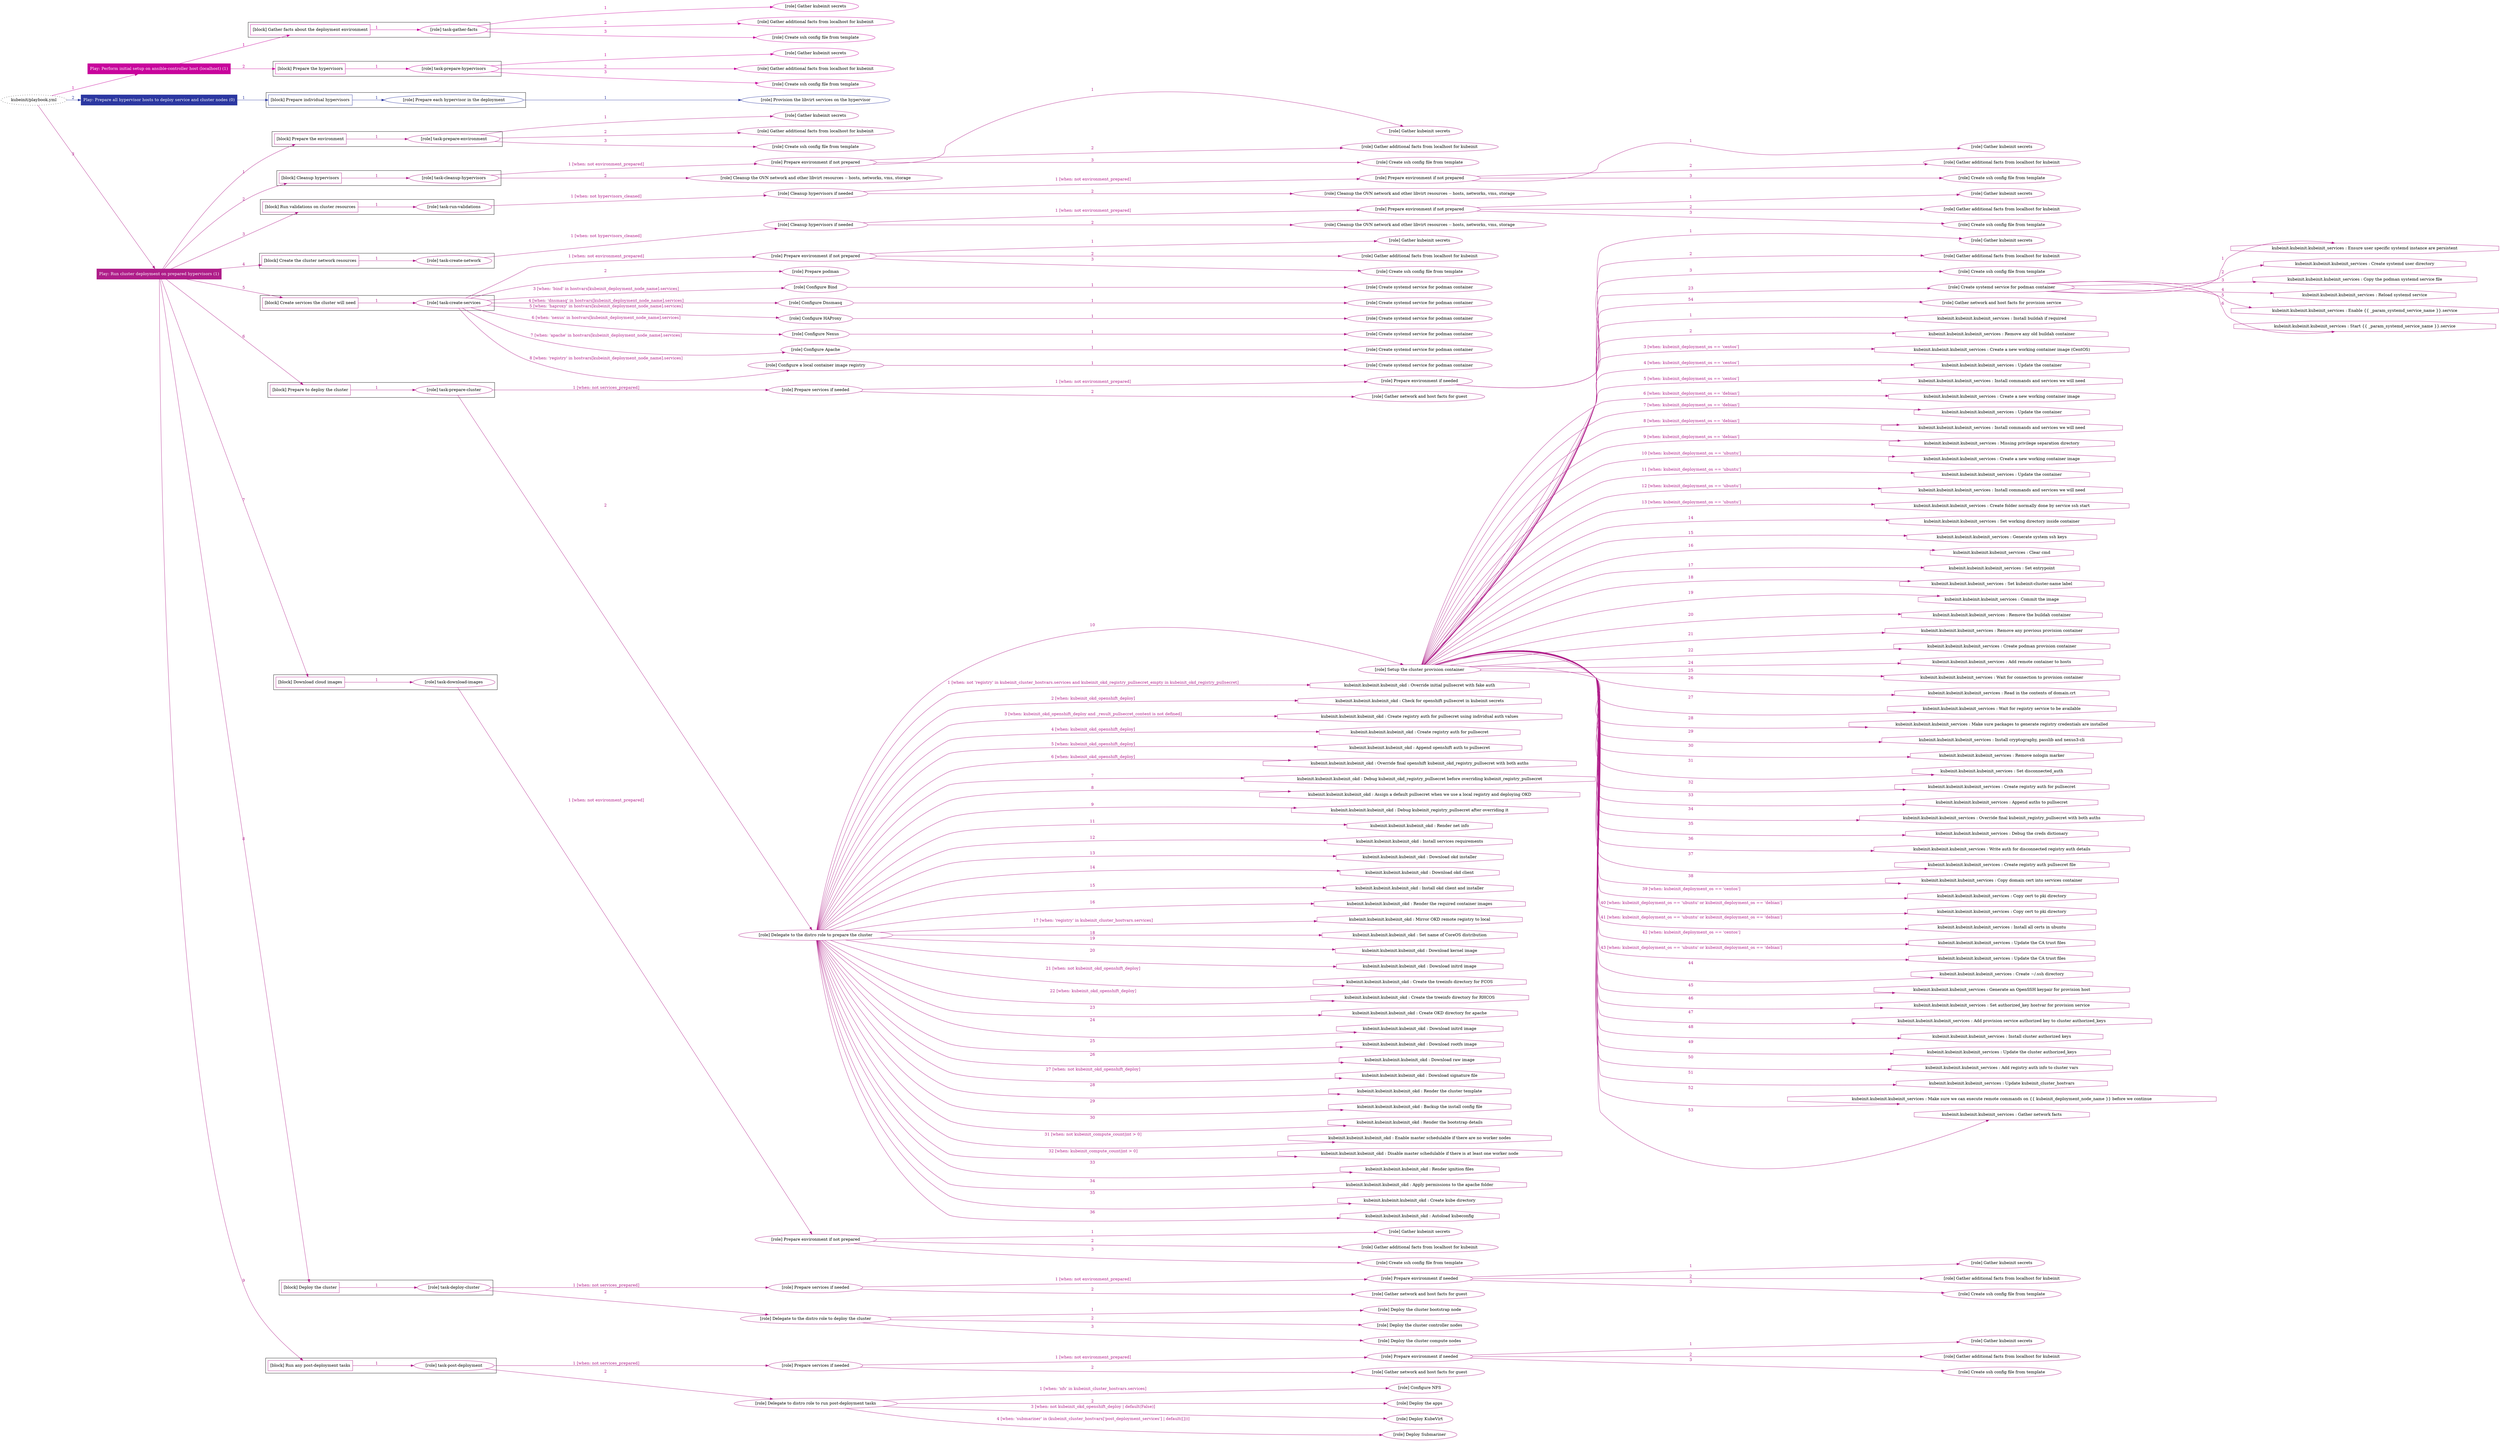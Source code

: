 digraph {
	graph [concentrate=true ordering=in rankdir=LR ratio=fill]
	edge [esep=5 sep=10]
	"kubeinit/playbook.yml" [id=root_node style=dotted]
	play_8b74a943 [label="Play: Perform initial setup on ansible-controller host (localhost) (1)" color="#c8049c" fontcolor="#ffffff" id=play_8b74a943 shape=box style=filled tooltip=localhost]
	"kubeinit/playbook.yml" -> play_8b74a943 [label="1 " color="#c8049c" fontcolor="#c8049c" id=edge_359fa68a labeltooltip="1 " tooltip="1 "]
	subgraph "Gather kubeinit secrets" {
		role_de1a1a07 [label="[role] Gather kubeinit secrets" color="#c8049c" id=role_de1a1a07 tooltip="Gather kubeinit secrets"]
	}
	subgraph "Gather additional facts from localhost for kubeinit" {
		role_a368e66e [label="[role] Gather additional facts from localhost for kubeinit" color="#c8049c" id=role_a368e66e tooltip="Gather additional facts from localhost for kubeinit"]
	}
	subgraph "Create ssh config file from template" {
		role_6b2bb02b [label="[role] Create ssh config file from template" color="#c8049c" id=role_6b2bb02b tooltip="Create ssh config file from template"]
	}
	subgraph "task-gather-facts" {
		role_0d5976a4 [label="[role] task-gather-facts" color="#c8049c" id=role_0d5976a4 tooltip="task-gather-facts"]
		role_0d5976a4 -> role_de1a1a07 [label="1 " color="#c8049c" fontcolor="#c8049c" id=edge_8764ea63 labeltooltip="1 " tooltip="1 "]
		role_0d5976a4 -> role_a368e66e [label="2 " color="#c8049c" fontcolor="#c8049c" id=edge_83e46d93 labeltooltip="2 " tooltip="2 "]
		role_0d5976a4 -> role_6b2bb02b [label="3 " color="#c8049c" fontcolor="#c8049c" id=edge_1861fc7f labeltooltip="3 " tooltip="3 "]
	}
	subgraph "Gather kubeinit secrets" {
		role_ca75fb72 [label="[role] Gather kubeinit secrets" color="#c8049c" id=role_ca75fb72 tooltip="Gather kubeinit secrets"]
	}
	subgraph "Gather additional facts from localhost for kubeinit" {
		role_e689d521 [label="[role] Gather additional facts from localhost for kubeinit" color="#c8049c" id=role_e689d521 tooltip="Gather additional facts from localhost for kubeinit"]
	}
	subgraph "Create ssh config file from template" {
		role_6c6126af [label="[role] Create ssh config file from template" color="#c8049c" id=role_6c6126af tooltip="Create ssh config file from template"]
	}
	subgraph "task-prepare-hypervisors" {
		role_24b7f1bd [label="[role] task-prepare-hypervisors" color="#c8049c" id=role_24b7f1bd tooltip="task-prepare-hypervisors"]
		role_24b7f1bd -> role_ca75fb72 [label="1 " color="#c8049c" fontcolor="#c8049c" id=edge_8d083a5a labeltooltip="1 " tooltip="1 "]
		role_24b7f1bd -> role_e689d521 [label="2 " color="#c8049c" fontcolor="#c8049c" id=edge_05e0f587 labeltooltip="2 " tooltip="2 "]
		role_24b7f1bd -> role_6c6126af [label="3 " color="#c8049c" fontcolor="#c8049c" id=edge_811c6cd3 labeltooltip="3 " tooltip="3 "]
	}
	subgraph "Play: Perform initial setup on ansible-controller host (localhost) (1)" {
		play_8b74a943 -> block_a45f5ab6 [label=1 color="#c8049c" fontcolor="#c8049c" id=edge_a39667e9 labeltooltip=1 tooltip=1]
		subgraph cluster_block_a45f5ab6 {
			block_a45f5ab6 [label="[block] Gather facts about the deployment environment" color="#c8049c" id=block_a45f5ab6 labeltooltip="Gather facts about the deployment environment" shape=box tooltip="Gather facts about the deployment environment"]
			block_a45f5ab6 -> role_0d5976a4 [label="1 " color="#c8049c" fontcolor="#c8049c" id=edge_be0d66bd labeltooltip="1 " tooltip="1 "]
		}
		play_8b74a943 -> block_8d4ec739 [label=2 color="#c8049c" fontcolor="#c8049c" id=edge_70fcf782 labeltooltip=2 tooltip=2]
		subgraph cluster_block_8d4ec739 {
			block_8d4ec739 [label="[block] Prepare the hypervisors" color="#c8049c" id=block_8d4ec739 labeltooltip="Prepare the hypervisors" shape=box tooltip="Prepare the hypervisors"]
			block_8d4ec739 -> role_24b7f1bd [label="1 " color="#c8049c" fontcolor="#c8049c" id=edge_84f347b4 labeltooltip="1 " tooltip="1 "]
		}
	}
	play_86d916d0 [label="Play: Prepare all hypervisor hosts to deploy service and cluster nodes (0)" color="#2b37a1" fontcolor="#ffffff" id=play_86d916d0 shape=box style=filled tooltip="Play: Prepare all hypervisor hosts to deploy service and cluster nodes (0)"]
	"kubeinit/playbook.yml" -> play_86d916d0 [label="2 " color="#2b37a1" fontcolor="#2b37a1" id=edge_7645ed00 labeltooltip="2 " tooltip="2 "]
	subgraph "Provision the libvirt services on the hypervisor" {
		role_01754f2a [label="[role] Provision the libvirt services on the hypervisor" color="#2b37a1" id=role_01754f2a tooltip="Provision the libvirt services on the hypervisor"]
	}
	subgraph "Prepare each hypervisor in the deployment" {
		role_e6e35462 [label="[role] Prepare each hypervisor in the deployment" color="#2b37a1" id=role_e6e35462 tooltip="Prepare each hypervisor in the deployment"]
		role_e6e35462 -> role_01754f2a [label="1 " color="#2b37a1" fontcolor="#2b37a1" id=edge_736d00b9 labeltooltip="1 " tooltip="1 "]
	}
	subgraph "Play: Prepare all hypervisor hosts to deploy service and cluster nodes (0)" {
		play_86d916d0 -> block_a7a1f4d4 [label=1 color="#2b37a1" fontcolor="#2b37a1" id=edge_a24e0f4e labeltooltip=1 tooltip=1]
		subgraph cluster_block_a7a1f4d4 {
			block_a7a1f4d4 [label="[block] Prepare individual hypervisors" color="#2b37a1" id=block_a7a1f4d4 labeltooltip="Prepare individual hypervisors" shape=box tooltip="Prepare individual hypervisors"]
			block_a7a1f4d4 -> role_e6e35462 [label="1 " color="#2b37a1" fontcolor="#2b37a1" id=edge_e713426e labeltooltip="1 " tooltip="1 "]
		}
	}
	play_03a408c8 [label="Play: Run cluster deployment on prepared hypervisors (1)" color="#af1d89" fontcolor="#ffffff" id=play_03a408c8 shape=box style=filled tooltip=localhost]
	"kubeinit/playbook.yml" -> play_03a408c8 [label="3 " color="#af1d89" fontcolor="#af1d89" id=edge_18a3b6d6 labeltooltip="3 " tooltip="3 "]
	subgraph "Gather kubeinit secrets" {
		role_e4d57ba9 [label="[role] Gather kubeinit secrets" color="#af1d89" id=role_e4d57ba9 tooltip="Gather kubeinit secrets"]
	}
	subgraph "Gather additional facts from localhost for kubeinit" {
		role_f5fc9b92 [label="[role] Gather additional facts from localhost for kubeinit" color="#af1d89" id=role_f5fc9b92 tooltip="Gather additional facts from localhost for kubeinit"]
	}
	subgraph "Create ssh config file from template" {
		role_928143c1 [label="[role] Create ssh config file from template" color="#af1d89" id=role_928143c1 tooltip="Create ssh config file from template"]
	}
	subgraph "task-prepare-environment" {
		role_4764b27f [label="[role] task-prepare-environment" color="#af1d89" id=role_4764b27f tooltip="task-prepare-environment"]
		role_4764b27f -> role_e4d57ba9 [label="1 " color="#af1d89" fontcolor="#af1d89" id=edge_fecc4e60 labeltooltip="1 " tooltip="1 "]
		role_4764b27f -> role_f5fc9b92 [label="2 " color="#af1d89" fontcolor="#af1d89" id=edge_a4f40cdb labeltooltip="2 " tooltip="2 "]
		role_4764b27f -> role_928143c1 [label="3 " color="#af1d89" fontcolor="#af1d89" id=edge_cd0f3716 labeltooltip="3 " tooltip="3 "]
	}
	subgraph "Gather kubeinit secrets" {
		role_8549c4f2 [label="[role] Gather kubeinit secrets" color="#af1d89" id=role_8549c4f2 tooltip="Gather kubeinit secrets"]
	}
	subgraph "Gather additional facts from localhost for kubeinit" {
		role_7cb2f5ba [label="[role] Gather additional facts from localhost for kubeinit" color="#af1d89" id=role_7cb2f5ba tooltip="Gather additional facts from localhost for kubeinit"]
	}
	subgraph "Create ssh config file from template" {
		role_71091194 [label="[role] Create ssh config file from template" color="#af1d89" id=role_71091194 tooltip="Create ssh config file from template"]
	}
	subgraph "Prepare environment if not prepared" {
		role_c335ef70 [label="[role] Prepare environment if not prepared" color="#af1d89" id=role_c335ef70 tooltip="Prepare environment if not prepared"]
		role_c335ef70 -> role_8549c4f2 [label="1 " color="#af1d89" fontcolor="#af1d89" id=edge_5732d2cc labeltooltip="1 " tooltip="1 "]
		role_c335ef70 -> role_7cb2f5ba [label="2 " color="#af1d89" fontcolor="#af1d89" id=edge_6688dbab labeltooltip="2 " tooltip="2 "]
		role_c335ef70 -> role_71091194 [label="3 " color="#af1d89" fontcolor="#af1d89" id=edge_0629de1e labeltooltip="3 " tooltip="3 "]
	}
	subgraph "Cleanup the OVN network and other libvirt resources -- hosts, networks, vms, storage" {
		role_80f2b834 [label="[role] Cleanup the OVN network and other libvirt resources -- hosts, networks, vms, storage" color="#af1d89" id=role_80f2b834 tooltip="Cleanup the OVN network and other libvirt resources -- hosts, networks, vms, storage"]
	}
	subgraph "task-cleanup-hypervisors" {
		role_387b668e [label="[role] task-cleanup-hypervisors" color="#af1d89" id=role_387b668e tooltip="task-cleanup-hypervisors"]
		role_387b668e -> role_c335ef70 [label="1 [when: not environment_prepared]" color="#af1d89" fontcolor="#af1d89" id=edge_f7b43cda labeltooltip="1 [when: not environment_prepared]" tooltip="1 [when: not environment_prepared]"]
		role_387b668e -> role_80f2b834 [label="2 " color="#af1d89" fontcolor="#af1d89" id=edge_bf27cbf8 labeltooltip="2 " tooltip="2 "]
	}
	subgraph "Gather kubeinit secrets" {
		role_b84a1d9a [label="[role] Gather kubeinit secrets" color="#af1d89" id=role_b84a1d9a tooltip="Gather kubeinit secrets"]
	}
	subgraph "Gather additional facts from localhost for kubeinit" {
		role_fe941c28 [label="[role] Gather additional facts from localhost for kubeinit" color="#af1d89" id=role_fe941c28 tooltip="Gather additional facts from localhost for kubeinit"]
	}
	subgraph "Create ssh config file from template" {
		role_f6d448ef [label="[role] Create ssh config file from template" color="#af1d89" id=role_f6d448ef tooltip="Create ssh config file from template"]
	}
	subgraph "Prepare environment if not prepared" {
		role_2ecddf85 [label="[role] Prepare environment if not prepared" color="#af1d89" id=role_2ecddf85 tooltip="Prepare environment if not prepared"]
		role_2ecddf85 -> role_b84a1d9a [label="1 " color="#af1d89" fontcolor="#af1d89" id=edge_e15ff876 labeltooltip="1 " tooltip="1 "]
		role_2ecddf85 -> role_fe941c28 [label="2 " color="#af1d89" fontcolor="#af1d89" id=edge_b84e1731 labeltooltip="2 " tooltip="2 "]
		role_2ecddf85 -> role_f6d448ef [label="3 " color="#af1d89" fontcolor="#af1d89" id=edge_8cb09216 labeltooltip="3 " tooltip="3 "]
	}
	subgraph "Cleanup the OVN network and other libvirt resources -- hosts, networks, vms, storage" {
		role_54abb79c [label="[role] Cleanup the OVN network and other libvirt resources -- hosts, networks, vms, storage" color="#af1d89" id=role_54abb79c tooltip="Cleanup the OVN network and other libvirt resources -- hosts, networks, vms, storage"]
	}
	subgraph "Cleanup hypervisors if needed" {
		role_b64c6987 [label="[role] Cleanup hypervisors if needed" color="#af1d89" id=role_b64c6987 tooltip="Cleanup hypervisors if needed"]
		role_b64c6987 -> role_2ecddf85 [label="1 [when: not environment_prepared]" color="#af1d89" fontcolor="#af1d89" id=edge_e0b3c82e labeltooltip="1 [when: not environment_prepared]" tooltip="1 [when: not environment_prepared]"]
		role_b64c6987 -> role_54abb79c [label="2 " color="#af1d89" fontcolor="#af1d89" id=edge_ade27e78 labeltooltip="2 " tooltip="2 "]
	}
	subgraph "task-run-validations" {
		role_aa04905c [label="[role] task-run-validations" color="#af1d89" id=role_aa04905c tooltip="task-run-validations"]
		role_aa04905c -> role_b64c6987 [label="1 [when: not hypervisors_cleaned]" color="#af1d89" fontcolor="#af1d89" id=edge_5b318363 labeltooltip="1 [when: not hypervisors_cleaned]" tooltip="1 [when: not hypervisors_cleaned]"]
	}
	subgraph "Gather kubeinit secrets" {
		role_2a01aff6 [label="[role] Gather kubeinit secrets" color="#af1d89" id=role_2a01aff6 tooltip="Gather kubeinit secrets"]
	}
	subgraph "Gather additional facts from localhost for kubeinit" {
		role_2588720e [label="[role] Gather additional facts from localhost for kubeinit" color="#af1d89" id=role_2588720e tooltip="Gather additional facts from localhost for kubeinit"]
	}
	subgraph "Create ssh config file from template" {
		role_c96be571 [label="[role] Create ssh config file from template" color="#af1d89" id=role_c96be571 tooltip="Create ssh config file from template"]
	}
	subgraph "Prepare environment if not prepared" {
		role_8f291cd9 [label="[role] Prepare environment if not prepared" color="#af1d89" id=role_8f291cd9 tooltip="Prepare environment if not prepared"]
		role_8f291cd9 -> role_2a01aff6 [label="1 " color="#af1d89" fontcolor="#af1d89" id=edge_3500f2df labeltooltip="1 " tooltip="1 "]
		role_8f291cd9 -> role_2588720e [label="2 " color="#af1d89" fontcolor="#af1d89" id=edge_df56983c labeltooltip="2 " tooltip="2 "]
		role_8f291cd9 -> role_c96be571 [label="3 " color="#af1d89" fontcolor="#af1d89" id=edge_eb5fa80a labeltooltip="3 " tooltip="3 "]
	}
	subgraph "Cleanup the OVN network and other libvirt resources -- hosts, networks, vms, storage" {
		role_9b6f176d [label="[role] Cleanup the OVN network and other libvirt resources -- hosts, networks, vms, storage" color="#af1d89" id=role_9b6f176d tooltip="Cleanup the OVN network and other libvirt resources -- hosts, networks, vms, storage"]
	}
	subgraph "Cleanup hypervisors if needed" {
		role_f9a75f8c [label="[role] Cleanup hypervisors if needed" color="#af1d89" id=role_f9a75f8c tooltip="Cleanup hypervisors if needed"]
		role_f9a75f8c -> role_8f291cd9 [label="1 [when: not environment_prepared]" color="#af1d89" fontcolor="#af1d89" id=edge_0eafb012 labeltooltip="1 [when: not environment_prepared]" tooltip="1 [when: not environment_prepared]"]
		role_f9a75f8c -> role_9b6f176d [label="2 " color="#af1d89" fontcolor="#af1d89" id=edge_38028471 labeltooltip="2 " tooltip="2 "]
	}
	subgraph "task-create-network" {
		role_fe315314 [label="[role] task-create-network" color="#af1d89" id=role_fe315314 tooltip="task-create-network"]
		role_fe315314 -> role_f9a75f8c [label="1 [when: not hypervisors_cleaned]" color="#af1d89" fontcolor="#af1d89" id=edge_a85f4104 labeltooltip="1 [when: not hypervisors_cleaned]" tooltip="1 [when: not hypervisors_cleaned]"]
	}
	subgraph "Gather kubeinit secrets" {
		role_14c4c645 [label="[role] Gather kubeinit secrets" color="#af1d89" id=role_14c4c645 tooltip="Gather kubeinit secrets"]
	}
	subgraph "Gather additional facts from localhost for kubeinit" {
		role_3f12da98 [label="[role] Gather additional facts from localhost for kubeinit" color="#af1d89" id=role_3f12da98 tooltip="Gather additional facts from localhost for kubeinit"]
	}
	subgraph "Create ssh config file from template" {
		role_ce0b8af9 [label="[role] Create ssh config file from template" color="#af1d89" id=role_ce0b8af9 tooltip="Create ssh config file from template"]
	}
	subgraph "Prepare environment if not prepared" {
		role_037079f2 [label="[role] Prepare environment if not prepared" color="#af1d89" id=role_037079f2 tooltip="Prepare environment if not prepared"]
		role_037079f2 -> role_14c4c645 [label="1 " color="#af1d89" fontcolor="#af1d89" id=edge_60c42ffd labeltooltip="1 " tooltip="1 "]
		role_037079f2 -> role_3f12da98 [label="2 " color="#af1d89" fontcolor="#af1d89" id=edge_0d739275 labeltooltip="2 " tooltip="2 "]
		role_037079f2 -> role_ce0b8af9 [label="3 " color="#af1d89" fontcolor="#af1d89" id=edge_98180493 labeltooltip="3 " tooltip="3 "]
	}
	subgraph "Prepare podman" {
		role_16d37871 [label="[role] Prepare podman" color="#af1d89" id=role_16d37871 tooltip="Prepare podman"]
	}
	subgraph "Create systemd service for podman container" {
		role_173989f7 [label="[role] Create systemd service for podman container" color="#af1d89" id=role_173989f7 tooltip="Create systemd service for podman container"]
	}
	subgraph "Configure Bind" {
		role_102d2099 [label="[role] Configure Bind" color="#af1d89" id=role_102d2099 tooltip="Configure Bind"]
		role_102d2099 -> role_173989f7 [label="1 " color="#af1d89" fontcolor="#af1d89" id=edge_558edefe labeltooltip="1 " tooltip="1 "]
	}
	subgraph "Create systemd service for podman container" {
		role_ad5380ed [label="[role] Create systemd service for podman container" color="#af1d89" id=role_ad5380ed tooltip="Create systemd service for podman container"]
	}
	subgraph "Configure Dnsmasq" {
		role_15f1eee0 [label="[role] Configure Dnsmasq" color="#af1d89" id=role_15f1eee0 tooltip="Configure Dnsmasq"]
		role_15f1eee0 -> role_ad5380ed [label="1 " color="#af1d89" fontcolor="#af1d89" id=edge_9ae7117c labeltooltip="1 " tooltip="1 "]
	}
	subgraph "Create systemd service for podman container" {
		role_a71b88c7 [label="[role] Create systemd service for podman container" color="#af1d89" id=role_a71b88c7 tooltip="Create systemd service for podman container"]
	}
	subgraph "Configure HAProxy" {
		role_220cd49c [label="[role] Configure HAProxy" color="#af1d89" id=role_220cd49c tooltip="Configure HAProxy"]
		role_220cd49c -> role_a71b88c7 [label="1 " color="#af1d89" fontcolor="#af1d89" id=edge_c1d9df6e labeltooltip="1 " tooltip="1 "]
	}
	subgraph "Create systemd service for podman container" {
		role_0d2f24f7 [label="[role] Create systemd service for podman container" color="#af1d89" id=role_0d2f24f7 tooltip="Create systemd service for podman container"]
	}
	subgraph "Configure Nexus" {
		role_369e0252 [label="[role] Configure Nexus" color="#af1d89" id=role_369e0252 tooltip="Configure Nexus"]
		role_369e0252 -> role_0d2f24f7 [label="1 " color="#af1d89" fontcolor="#af1d89" id=edge_71f920fb labeltooltip="1 " tooltip="1 "]
	}
	subgraph "Create systemd service for podman container" {
		role_233a2372 [label="[role] Create systemd service for podman container" color="#af1d89" id=role_233a2372 tooltip="Create systemd service for podman container"]
	}
	subgraph "Configure Apache" {
		role_659092d2 [label="[role] Configure Apache" color="#af1d89" id=role_659092d2 tooltip="Configure Apache"]
		role_659092d2 -> role_233a2372 [label="1 " color="#af1d89" fontcolor="#af1d89" id=edge_53447877 labeltooltip="1 " tooltip="1 "]
	}
	subgraph "Create systemd service for podman container" {
		role_2fb8e43e [label="[role] Create systemd service for podman container" color="#af1d89" id=role_2fb8e43e tooltip="Create systemd service for podman container"]
	}
	subgraph "Configure a local container image registry" {
		role_dea21d1d [label="[role] Configure a local container image registry" color="#af1d89" id=role_dea21d1d tooltip="Configure a local container image registry"]
		role_dea21d1d -> role_2fb8e43e [label="1 " color="#af1d89" fontcolor="#af1d89" id=edge_e22b78fc labeltooltip="1 " tooltip="1 "]
	}
	subgraph "task-create-services" {
		role_2661e71c [label="[role] task-create-services" color="#af1d89" id=role_2661e71c tooltip="task-create-services"]
		role_2661e71c -> role_037079f2 [label="1 [when: not environment_prepared]" color="#af1d89" fontcolor="#af1d89" id=edge_e1da21c4 labeltooltip="1 [when: not environment_prepared]" tooltip="1 [when: not environment_prepared]"]
		role_2661e71c -> role_16d37871 [label="2 " color="#af1d89" fontcolor="#af1d89" id=edge_d92d9a90 labeltooltip="2 " tooltip="2 "]
		role_2661e71c -> role_102d2099 [label="3 [when: 'bind' in hostvars[kubeinit_deployment_node_name].services]" color="#af1d89" fontcolor="#af1d89" id=edge_fba12e01 labeltooltip="3 [when: 'bind' in hostvars[kubeinit_deployment_node_name].services]" tooltip="3 [when: 'bind' in hostvars[kubeinit_deployment_node_name].services]"]
		role_2661e71c -> role_15f1eee0 [label="4 [when: 'dnsmasq' in hostvars[kubeinit_deployment_node_name].services]" color="#af1d89" fontcolor="#af1d89" id=edge_f9ea41fd labeltooltip="4 [when: 'dnsmasq' in hostvars[kubeinit_deployment_node_name].services]" tooltip="4 [when: 'dnsmasq' in hostvars[kubeinit_deployment_node_name].services]"]
		role_2661e71c -> role_220cd49c [label="5 [when: 'haproxy' in hostvars[kubeinit_deployment_node_name].services]" color="#af1d89" fontcolor="#af1d89" id=edge_096f906b labeltooltip="5 [when: 'haproxy' in hostvars[kubeinit_deployment_node_name].services]" tooltip="5 [when: 'haproxy' in hostvars[kubeinit_deployment_node_name].services]"]
		role_2661e71c -> role_369e0252 [label="6 [when: 'nexus' in hostvars[kubeinit_deployment_node_name].services]" color="#af1d89" fontcolor="#af1d89" id=edge_ce1f4c47 labeltooltip="6 [when: 'nexus' in hostvars[kubeinit_deployment_node_name].services]" tooltip="6 [when: 'nexus' in hostvars[kubeinit_deployment_node_name].services]"]
		role_2661e71c -> role_659092d2 [label="7 [when: 'apache' in hostvars[kubeinit_deployment_node_name].services]" color="#af1d89" fontcolor="#af1d89" id=edge_42d7d978 labeltooltip="7 [when: 'apache' in hostvars[kubeinit_deployment_node_name].services]" tooltip="7 [when: 'apache' in hostvars[kubeinit_deployment_node_name].services]"]
		role_2661e71c -> role_dea21d1d [label="8 [when: 'registry' in hostvars[kubeinit_deployment_node_name].services]" color="#af1d89" fontcolor="#af1d89" id=edge_a0cc94ab labeltooltip="8 [when: 'registry' in hostvars[kubeinit_deployment_node_name].services]" tooltip="8 [when: 'registry' in hostvars[kubeinit_deployment_node_name].services]"]
	}
	subgraph "Gather kubeinit secrets" {
		role_a6dd589c [label="[role] Gather kubeinit secrets" color="#af1d89" id=role_a6dd589c tooltip="Gather kubeinit secrets"]
	}
	subgraph "Gather additional facts from localhost for kubeinit" {
		role_45cc0774 [label="[role] Gather additional facts from localhost for kubeinit" color="#af1d89" id=role_45cc0774 tooltip="Gather additional facts from localhost for kubeinit"]
	}
	subgraph "Create ssh config file from template" {
		role_1a81accd [label="[role] Create ssh config file from template" color="#af1d89" id=role_1a81accd tooltip="Create ssh config file from template"]
	}
	subgraph "Prepare environment if needed" {
		role_588ae8a1 [label="[role] Prepare environment if needed" color="#af1d89" id=role_588ae8a1 tooltip="Prepare environment if needed"]
		role_588ae8a1 -> role_a6dd589c [label="1 " color="#af1d89" fontcolor="#af1d89" id=edge_9cf430c9 labeltooltip="1 " tooltip="1 "]
		role_588ae8a1 -> role_45cc0774 [label="2 " color="#af1d89" fontcolor="#af1d89" id=edge_bfd0d738 labeltooltip="2 " tooltip="2 "]
		role_588ae8a1 -> role_1a81accd [label="3 " color="#af1d89" fontcolor="#af1d89" id=edge_df176b8d labeltooltip="3 " tooltip="3 "]
	}
	subgraph "Gather network and host facts for guest" {
		role_c49805df [label="[role] Gather network and host facts for guest" color="#af1d89" id=role_c49805df tooltip="Gather network and host facts for guest"]
	}
	subgraph "Prepare services if needed" {
		role_1afb3f2a [label="[role] Prepare services if needed" color="#af1d89" id=role_1afb3f2a tooltip="Prepare services if needed"]
		role_1afb3f2a -> role_588ae8a1 [label="1 [when: not environment_prepared]" color="#af1d89" fontcolor="#af1d89" id=edge_199ba16c labeltooltip="1 [when: not environment_prepared]" tooltip="1 [when: not environment_prepared]"]
		role_1afb3f2a -> role_c49805df [label="2 " color="#af1d89" fontcolor="#af1d89" id=edge_45458055 labeltooltip="2 " tooltip="2 "]
	}
	subgraph "Create systemd service for podman container" {
		role_54ca7cf8 [label="[role] Create systemd service for podman container" color="#af1d89" id=role_54ca7cf8 tooltip="Create systemd service for podman container"]
		task_fd76d8c4 [label="kubeinit.kubeinit.kubeinit_services : Ensure user specific systemd instance are persistent" color="#af1d89" id=task_fd76d8c4 shape=octagon tooltip="kubeinit.kubeinit.kubeinit_services : Ensure user specific systemd instance are persistent"]
		role_54ca7cf8 -> task_fd76d8c4 [label="1 " color="#af1d89" fontcolor="#af1d89" id=edge_0e0cc6ec labeltooltip="1 " tooltip="1 "]
		task_a866fbfa [label="kubeinit.kubeinit.kubeinit_services : Create systemd user directory" color="#af1d89" id=task_a866fbfa shape=octagon tooltip="kubeinit.kubeinit.kubeinit_services : Create systemd user directory"]
		role_54ca7cf8 -> task_a866fbfa [label="2 " color="#af1d89" fontcolor="#af1d89" id=edge_559649e6 labeltooltip="2 " tooltip="2 "]
		task_f496e22e [label="kubeinit.kubeinit.kubeinit_services : Copy the podman systemd service file" color="#af1d89" id=task_f496e22e shape=octagon tooltip="kubeinit.kubeinit.kubeinit_services : Copy the podman systemd service file"]
		role_54ca7cf8 -> task_f496e22e [label="3 " color="#af1d89" fontcolor="#af1d89" id=edge_d686a767 labeltooltip="3 " tooltip="3 "]
		task_4bef57a2 [label="kubeinit.kubeinit.kubeinit_services : Reload systemd service" color="#af1d89" id=task_4bef57a2 shape=octagon tooltip="kubeinit.kubeinit.kubeinit_services : Reload systemd service"]
		role_54ca7cf8 -> task_4bef57a2 [label="4 " color="#af1d89" fontcolor="#af1d89" id=edge_6aae8f04 labeltooltip="4 " tooltip="4 "]
		task_1e528908 [label="kubeinit.kubeinit.kubeinit_services : Enable {{ _param_systemd_service_name }}.service" color="#af1d89" id=task_1e528908 shape=octagon tooltip="kubeinit.kubeinit.kubeinit_services : Enable {{ _param_systemd_service_name }}.service"]
		role_54ca7cf8 -> task_1e528908 [label="5 " color="#af1d89" fontcolor="#af1d89" id=edge_3515e898 labeltooltip="5 " tooltip="5 "]
		task_055da06b [label="kubeinit.kubeinit.kubeinit_services : Start {{ _param_systemd_service_name }}.service" color="#af1d89" id=task_055da06b shape=octagon tooltip="kubeinit.kubeinit.kubeinit_services : Start {{ _param_systemd_service_name }}.service"]
		role_54ca7cf8 -> task_055da06b [label="6 " color="#af1d89" fontcolor="#af1d89" id=edge_83e9985a labeltooltip="6 " tooltip="6 "]
	}
	subgraph "Gather network and host facts for provision service" {
		role_3930c081 [label="[role] Gather network and host facts for provision service" color="#af1d89" id=role_3930c081 tooltip="Gather network and host facts for provision service"]
	}
	subgraph "Setup the cluster provision container" {
		role_136690e2 [label="[role] Setup the cluster provision container" color="#af1d89" id=role_136690e2 tooltip="Setup the cluster provision container"]
		task_ea93dc34 [label="kubeinit.kubeinit.kubeinit_services : Install buildah if required" color="#af1d89" id=task_ea93dc34 shape=octagon tooltip="kubeinit.kubeinit.kubeinit_services : Install buildah if required"]
		role_136690e2 -> task_ea93dc34 [label="1 " color="#af1d89" fontcolor="#af1d89" id=edge_e7870bcd labeltooltip="1 " tooltip="1 "]
		task_67b7050d [label="kubeinit.kubeinit.kubeinit_services : Remove any old buildah container" color="#af1d89" id=task_67b7050d shape=octagon tooltip="kubeinit.kubeinit.kubeinit_services : Remove any old buildah container"]
		role_136690e2 -> task_67b7050d [label="2 " color="#af1d89" fontcolor="#af1d89" id=edge_67e8be25 labeltooltip="2 " tooltip="2 "]
		task_0c43787d [label="kubeinit.kubeinit.kubeinit_services : Create a new working container image (CentOS)" color="#af1d89" id=task_0c43787d shape=octagon tooltip="kubeinit.kubeinit.kubeinit_services : Create a new working container image (CentOS)"]
		role_136690e2 -> task_0c43787d [label="3 [when: kubeinit_deployment_os == 'centos']" color="#af1d89" fontcolor="#af1d89" id=edge_d9be1e99 labeltooltip="3 [when: kubeinit_deployment_os == 'centos']" tooltip="3 [when: kubeinit_deployment_os == 'centos']"]
		task_fcf56886 [label="kubeinit.kubeinit.kubeinit_services : Update the container" color="#af1d89" id=task_fcf56886 shape=octagon tooltip="kubeinit.kubeinit.kubeinit_services : Update the container"]
		role_136690e2 -> task_fcf56886 [label="4 [when: kubeinit_deployment_os == 'centos']" color="#af1d89" fontcolor="#af1d89" id=edge_6debd44e labeltooltip="4 [when: kubeinit_deployment_os == 'centos']" tooltip="4 [when: kubeinit_deployment_os == 'centos']"]
		task_621dbd4a [label="kubeinit.kubeinit.kubeinit_services : Install commands and services we will need" color="#af1d89" id=task_621dbd4a shape=octagon tooltip="kubeinit.kubeinit.kubeinit_services : Install commands and services we will need"]
		role_136690e2 -> task_621dbd4a [label="5 [when: kubeinit_deployment_os == 'centos']" color="#af1d89" fontcolor="#af1d89" id=edge_08dd586f labeltooltip="5 [when: kubeinit_deployment_os == 'centos']" tooltip="5 [when: kubeinit_deployment_os == 'centos']"]
		task_321342af [label="kubeinit.kubeinit.kubeinit_services : Create a new working container image" color="#af1d89" id=task_321342af shape=octagon tooltip="kubeinit.kubeinit.kubeinit_services : Create a new working container image"]
		role_136690e2 -> task_321342af [label="6 [when: kubeinit_deployment_os == 'debian']" color="#af1d89" fontcolor="#af1d89" id=edge_cfb3695f labeltooltip="6 [when: kubeinit_deployment_os == 'debian']" tooltip="6 [when: kubeinit_deployment_os == 'debian']"]
		task_257bbfb9 [label="kubeinit.kubeinit.kubeinit_services : Update the container" color="#af1d89" id=task_257bbfb9 shape=octagon tooltip="kubeinit.kubeinit.kubeinit_services : Update the container"]
		role_136690e2 -> task_257bbfb9 [label="7 [when: kubeinit_deployment_os == 'debian']" color="#af1d89" fontcolor="#af1d89" id=edge_197cd212 labeltooltip="7 [when: kubeinit_deployment_os == 'debian']" tooltip="7 [when: kubeinit_deployment_os == 'debian']"]
		task_15268cf9 [label="kubeinit.kubeinit.kubeinit_services : Install commands and services we will need" color="#af1d89" id=task_15268cf9 shape=octagon tooltip="kubeinit.kubeinit.kubeinit_services : Install commands and services we will need"]
		role_136690e2 -> task_15268cf9 [label="8 [when: kubeinit_deployment_os == 'debian']" color="#af1d89" fontcolor="#af1d89" id=edge_eced797c labeltooltip="8 [when: kubeinit_deployment_os == 'debian']" tooltip="8 [when: kubeinit_deployment_os == 'debian']"]
		task_f8f898cc [label="kubeinit.kubeinit.kubeinit_services : Missing privilege separation directory" color="#af1d89" id=task_f8f898cc shape=octagon tooltip="kubeinit.kubeinit.kubeinit_services : Missing privilege separation directory"]
		role_136690e2 -> task_f8f898cc [label="9 [when: kubeinit_deployment_os == 'debian']" color="#af1d89" fontcolor="#af1d89" id=edge_a3cff762 labeltooltip="9 [when: kubeinit_deployment_os == 'debian']" tooltip="9 [when: kubeinit_deployment_os == 'debian']"]
		task_111a9ed1 [label="kubeinit.kubeinit.kubeinit_services : Create a new working container image" color="#af1d89" id=task_111a9ed1 shape=octagon tooltip="kubeinit.kubeinit.kubeinit_services : Create a new working container image"]
		role_136690e2 -> task_111a9ed1 [label="10 [when: kubeinit_deployment_os == 'ubuntu']" color="#af1d89" fontcolor="#af1d89" id=edge_e42adf23 labeltooltip="10 [when: kubeinit_deployment_os == 'ubuntu']" tooltip="10 [when: kubeinit_deployment_os == 'ubuntu']"]
		task_a214d735 [label="kubeinit.kubeinit.kubeinit_services : Update the container" color="#af1d89" id=task_a214d735 shape=octagon tooltip="kubeinit.kubeinit.kubeinit_services : Update the container"]
		role_136690e2 -> task_a214d735 [label="11 [when: kubeinit_deployment_os == 'ubuntu']" color="#af1d89" fontcolor="#af1d89" id=edge_5a3c71e5 labeltooltip="11 [when: kubeinit_deployment_os == 'ubuntu']" tooltip="11 [when: kubeinit_deployment_os == 'ubuntu']"]
		task_6129db58 [label="kubeinit.kubeinit.kubeinit_services : Install commands and services we will need" color="#af1d89" id=task_6129db58 shape=octagon tooltip="kubeinit.kubeinit.kubeinit_services : Install commands and services we will need"]
		role_136690e2 -> task_6129db58 [label="12 [when: kubeinit_deployment_os == 'ubuntu']" color="#af1d89" fontcolor="#af1d89" id=edge_96a5a614 labeltooltip="12 [when: kubeinit_deployment_os == 'ubuntu']" tooltip="12 [when: kubeinit_deployment_os == 'ubuntu']"]
		task_f39358eb [label="kubeinit.kubeinit.kubeinit_services : Create folder normally done by service ssh start" color="#af1d89" id=task_f39358eb shape=octagon tooltip="kubeinit.kubeinit.kubeinit_services : Create folder normally done by service ssh start"]
		role_136690e2 -> task_f39358eb [label="13 [when: kubeinit_deployment_os == 'ubuntu']" color="#af1d89" fontcolor="#af1d89" id=edge_93a62617 labeltooltip="13 [when: kubeinit_deployment_os == 'ubuntu']" tooltip="13 [when: kubeinit_deployment_os == 'ubuntu']"]
		task_6fa4927e [label="kubeinit.kubeinit.kubeinit_services : Set working directory inside container" color="#af1d89" id=task_6fa4927e shape=octagon tooltip="kubeinit.kubeinit.kubeinit_services : Set working directory inside container"]
		role_136690e2 -> task_6fa4927e [label="14 " color="#af1d89" fontcolor="#af1d89" id=edge_9af0d9b9 labeltooltip="14 " tooltip="14 "]
		task_bd48c3f1 [label="kubeinit.kubeinit.kubeinit_services : Generate system ssh keys" color="#af1d89" id=task_bd48c3f1 shape=octagon tooltip="kubeinit.kubeinit.kubeinit_services : Generate system ssh keys"]
		role_136690e2 -> task_bd48c3f1 [label="15 " color="#af1d89" fontcolor="#af1d89" id=edge_01a1fb3d labeltooltip="15 " tooltip="15 "]
		task_a95f00c7 [label="kubeinit.kubeinit.kubeinit_services : Clear cmd" color="#af1d89" id=task_a95f00c7 shape=octagon tooltip="kubeinit.kubeinit.kubeinit_services : Clear cmd"]
		role_136690e2 -> task_a95f00c7 [label="16 " color="#af1d89" fontcolor="#af1d89" id=edge_68f48496 labeltooltip="16 " tooltip="16 "]
		task_0b89faab [label="kubeinit.kubeinit.kubeinit_services : Set entrypoint" color="#af1d89" id=task_0b89faab shape=octagon tooltip="kubeinit.kubeinit.kubeinit_services : Set entrypoint"]
		role_136690e2 -> task_0b89faab [label="17 " color="#af1d89" fontcolor="#af1d89" id=edge_036748ba labeltooltip="17 " tooltip="17 "]
		task_b02b5515 [label="kubeinit.kubeinit.kubeinit_services : Set kubeinit-cluster-name label" color="#af1d89" id=task_b02b5515 shape=octagon tooltip="kubeinit.kubeinit.kubeinit_services : Set kubeinit-cluster-name label"]
		role_136690e2 -> task_b02b5515 [label="18 " color="#af1d89" fontcolor="#af1d89" id=edge_f8a6a89a labeltooltip="18 " tooltip="18 "]
		task_aa6f0879 [label="kubeinit.kubeinit.kubeinit_services : Commit the image" color="#af1d89" id=task_aa6f0879 shape=octagon tooltip="kubeinit.kubeinit.kubeinit_services : Commit the image"]
		role_136690e2 -> task_aa6f0879 [label="19 " color="#af1d89" fontcolor="#af1d89" id=edge_0ef2fcb9 labeltooltip="19 " tooltip="19 "]
		task_2019fe67 [label="kubeinit.kubeinit.kubeinit_services : Remove the buildah container" color="#af1d89" id=task_2019fe67 shape=octagon tooltip="kubeinit.kubeinit.kubeinit_services : Remove the buildah container"]
		role_136690e2 -> task_2019fe67 [label="20 " color="#af1d89" fontcolor="#af1d89" id=edge_9a41c482 labeltooltip="20 " tooltip="20 "]
		task_0528c1bf [label="kubeinit.kubeinit.kubeinit_services : Remove any previous provision container" color="#af1d89" id=task_0528c1bf shape=octagon tooltip="kubeinit.kubeinit.kubeinit_services : Remove any previous provision container"]
		role_136690e2 -> task_0528c1bf [label="21 " color="#af1d89" fontcolor="#af1d89" id=edge_21259190 labeltooltip="21 " tooltip="21 "]
		task_e8747aae [label="kubeinit.kubeinit.kubeinit_services : Create podman provision container" color="#af1d89" id=task_e8747aae shape=octagon tooltip="kubeinit.kubeinit.kubeinit_services : Create podman provision container"]
		role_136690e2 -> task_e8747aae [label="22 " color="#af1d89" fontcolor="#af1d89" id=edge_b9572e9b labeltooltip="22 " tooltip="22 "]
		role_136690e2 -> role_54ca7cf8 [label="23 " color="#af1d89" fontcolor="#af1d89" id=edge_d0c5f5c1 labeltooltip="23 " tooltip="23 "]
		task_fce02370 [label="kubeinit.kubeinit.kubeinit_services : Add remote container to hosts" color="#af1d89" id=task_fce02370 shape=octagon tooltip="kubeinit.kubeinit.kubeinit_services : Add remote container to hosts"]
		role_136690e2 -> task_fce02370 [label="24 " color="#af1d89" fontcolor="#af1d89" id=edge_66ee37b6 labeltooltip="24 " tooltip="24 "]
		task_d086994d [label="kubeinit.kubeinit.kubeinit_services : Wait for connection to provision container" color="#af1d89" id=task_d086994d shape=octagon tooltip="kubeinit.kubeinit.kubeinit_services : Wait for connection to provision container"]
		role_136690e2 -> task_d086994d [label="25 " color="#af1d89" fontcolor="#af1d89" id=edge_29217457 labeltooltip="25 " tooltip="25 "]
		task_75452099 [label="kubeinit.kubeinit.kubeinit_services : Read in the contents of domain.crt" color="#af1d89" id=task_75452099 shape=octagon tooltip="kubeinit.kubeinit.kubeinit_services : Read in the contents of domain.crt"]
		role_136690e2 -> task_75452099 [label="26 " color="#af1d89" fontcolor="#af1d89" id=edge_3b4b23ab labeltooltip="26 " tooltip="26 "]
		task_62c294d8 [label="kubeinit.kubeinit.kubeinit_services : Wait for registry service to be available" color="#af1d89" id=task_62c294d8 shape=octagon tooltip="kubeinit.kubeinit.kubeinit_services : Wait for registry service to be available"]
		role_136690e2 -> task_62c294d8 [label="27 " color="#af1d89" fontcolor="#af1d89" id=edge_a396be96 labeltooltip="27 " tooltip="27 "]
		task_010735af [label="kubeinit.kubeinit.kubeinit_services : Make sure packages to generate registry credentials are installed" color="#af1d89" id=task_010735af shape=octagon tooltip="kubeinit.kubeinit.kubeinit_services : Make sure packages to generate registry credentials are installed"]
		role_136690e2 -> task_010735af [label="28 " color="#af1d89" fontcolor="#af1d89" id=edge_47c34fb1 labeltooltip="28 " tooltip="28 "]
		task_2c72f6c6 [label="kubeinit.kubeinit.kubeinit_services : Install cryptography, passlib and nexus3-cli" color="#af1d89" id=task_2c72f6c6 shape=octagon tooltip="kubeinit.kubeinit.kubeinit_services : Install cryptography, passlib and nexus3-cli"]
		role_136690e2 -> task_2c72f6c6 [label="29 " color="#af1d89" fontcolor="#af1d89" id=edge_0a7017af labeltooltip="29 " tooltip="29 "]
		task_99ec045d [label="kubeinit.kubeinit.kubeinit_services : Remove nologin marker" color="#af1d89" id=task_99ec045d shape=octagon tooltip="kubeinit.kubeinit.kubeinit_services : Remove nologin marker"]
		role_136690e2 -> task_99ec045d [label="30 " color="#af1d89" fontcolor="#af1d89" id=edge_d049b469 labeltooltip="30 " tooltip="30 "]
		task_89ef6f42 [label="kubeinit.kubeinit.kubeinit_services : Set disconnected_auth" color="#af1d89" id=task_89ef6f42 shape=octagon tooltip="kubeinit.kubeinit.kubeinit_services : Set disconnected_auth"]
		role_136690e2 -> task_89ef6f42 [label="31 " color="#af1d89" fontcolor="#af1d89" id=edge_955284e5 labeltooltip="31 " tooltip="31 "]
		task_d33dc70e [label="kubeinit.kubeinit.kubeinit_services : Create registry auth for pullsecret" color="#af1d89" id=task_d33dc70e shape=octagon tooltip="kubeinit.kubeinit.kubeinit_services : Create registry auth for pullsecret"]
		role_136690e2 -> task_d33dc70e [label="32 " color="#af1d89" fontcolor="#af1d89" id=edge_ff75c403 labeltooltip="32 " tooltip="32 "]
		task_bb29dc3d [label="kubeinit.kubeinit.kubeinit_services : Append auths to pullsecret" color="#af1d89" id=task_bb29dc3d shape=octagon tooltip="kubeinit.kubeinit.kubeinit_services : Append auths to pullsecret"]
		role_136690e2 -> task_bb29dc3d [label="33 " color="#af1d89" fontcolor="#af1d89" id=edge_24f1196a labeltooltip="33 " tooltip="33 "]
		task_3a4a7bf1 [label="kubeinit.kubeinit.kubeinit_services : Override final kubeinit_registry_pullsecret with both auths" color="#af1d89" id=task_3a4a7bf1 shape=octagon tooltip="kubeinit.kubeinit.kubeinit_services : Override final kubeinit_registry_pullsecret with both auths"]
		role_136690e2 -> task_3a4a7bf1 [label="34 " color="#af1d89" fontcolor="#af1d89" id=edge_e7f04f33 labeltooltip="34 " tooltip="34 "]
		task_88937a0f [label="kubeinit.kubeinit.kubeinit_services : Debug the creds dictionary" color="#af1d89" id=task_88937a0f shape=octagon tooltip="kubeinit.kubeinit.kubeinit_services : Debug the creds dictionary"]
		role_136690e2 -> task_88937a0f [label="35 " color="#af1d89" fontcolor="#af1d89" id=edge_3158c2c0 labeltooltip="35 " tooltip="35 "]
		task_ce96a22a [label="kubeinit.kubeinit.kubeinit_services : Write auth for disconnected registry auth details" color="#af1d89" id=task_ce96a22a shape=octagon tooltip="kubeinit.kubeinit.kubeinit_services : Write auth for disconnected registry auth details"]
		role_136690e2 -> task_ce96a22a [label="36 " color="#af1d89" fontcolor="#af1d89" id=edge_d3c4fbf8 labeltooltip="36 " tooltip="36 "]
		task_963e17c6 [label="kubeinit.kubeinit.kubeinit_services : Create registry auth pullsecret file" color="#af1d89" id=task_963e17c6 shape=octagon tooltip="kubeinit.kubeinit.kubeinit_services : Create registry auth pullsecret file"]
		role_136690e2 -> task_963e17c6 [label="37 " color="#af1d89" fontcolor="#af1d89" id=edge_4137d1d8 labeltooltip="37 " tooltip="37 "]
		task_f7c99ec6 [label="kubeinit.kubeinit.kubeinit_services : Copy domain cert into services container" color="#af1d89" id=task_f7c99ec6 shape=octagon tooltip="kubeinit.kubeinit.kubeinit_services : Copy domain cert into services container"]
		role_136690e2 -> task_f7c99ec6 [label="38 " color="#af1d89" fontcolor="#af1d89" id=edge_d7525c53 labeltooltip="38 " tooltip="38 "]
		task_84da774a [label="kubeinit.kubeinit.kubeinit_services : Copy cert to pki directory" color="#af1d89" id=task_84da774a shape=octagon tooltip="kubeinit.kubeinit.kubeinit_services : Copy cert to pki directory"]
		role_136690e2 -> task_84da774a [label="39 [when: kubeinit_deployment_os == 'centos']" color="#af1d89" fontcolor="#af1d89" id=edge_8c82581f labeltooltip="39 [when: kubeinit_deployment_os == 'centos']" tooltip="39 [when: kubeinit_deployment_os == 'centos']"]
		task_b1679479 [label="kubeinit.kubeinit.kubeinit_services : Copy cert to pki directory" color="#af1d89" id=task_b1679479 shape=octagon tooltip="kubeinit.kubeinit.kubeinit_services : Copy cert to pki directory"]
		role_136690e2 -> task_b1679479 [label="40 [when: kubeinit_deployment_os == 'ubuntu' or kubeinit_deployment_os == 'debian']" color="#af1d89" fontcolor="#af1d89" id=edge_b3938d9c labeltooltip="40 [when: kubeinit_deployment_os == 'ubuntu' or kubeinit_deployment_os == 'debian']" tooltip="40 [when: kubeinit_deployment_os == 'ubuntu' or kubeinit_deployment_os == 'debian']"]
		task_df149167 [label="kubeinit.kubeinit.kubeinit_services : Install all certs in ubuntu" color="#af1d89" id=task_df149167 shape=octagon tooltip="kubeinit.kubeinit.kubeinit_services : Install all certs in ubuntu"]
		role_136690e2 -> task_df149167 [label="41 [when: kubeinit_deployment_os == 'ubuntu' or kubeinit_deployment_os == 'debian']" color="#af1d89" fontcolor="#af1d89" id=edge_6a042a48 labeltooltip="41 [when: kubeinit_deployment_os == 'ubuntu' or kubeinit_deployment_os == 'debian']" tooltip="41 [when: kubeinit_deployment_os == 'ubuntu' or kubeinit_deployment_os == 'debian']"]
		task_a5eec176 [label="kubeinit.kubeinit.kubeinit_services : Update the CA trust files" color="#af1d89" id=task_a5eec176 shape=octagon tooltip="kubeinit.kubeinit.kubeinit_services : Update the CA trust files"]
		role_136690e2 -> task_a5eec176 [label="42 [when: kubeinit_deployment_os == 'centos']" color="#af1d89" fontcolor="#af1d89" id=edge_869d0ef2 labeltooltip="42 [when: kubeinit_deployment_os == 'centos']" tooltip="42 [when: kubeinit_deployment_os == 'centos']"]
		task_66b03414 [label="kubeinit.kubeinit.kubeinit_services : Update the CA trust files" color="#af1d89" id=task_66b03414 shape=octagon tooltip="kubeinit.kubeinit.kubeinit_services : Update the CA trust files"]
		role_136690e2 -> task_66b03414 [label="43 [when: kubeinit_deployment_os == 'ubuntu' or kubeinit_deployment_os == 'debian']" color="#af1d89" fontcolor="#af1d89" id=edge_aecc1e81 labeltooltip="43 [when: kubeinit_deployment_os == 'ubuntu' or kubeinit_deployment_os == 'debian']" tooltip="43 [when: kubeinit_deployment_os == 'ubuntu' or kubeinit_deployment_os == 'debian']"]
		task_ce566d1f [label="kubeinit.kubeinit.kubeinit_services : Create ~/.ssh directory" color="#af1d89" id=task_ce566d1f shape=octagon tooltip="kubeinit.kubeinit.kubeinit_services : Create ~/.ssh directory"]
		role_136690e2 -> task_ce566d1f [label="44 " color="#af1d89" fontcolor="#af1d89" id=edge_2755a3ee labeltooltip="44 " tooltip="44 "]
		task_048ea4a9 [label="kubeinit.kubeinit.kubeinit_services : Generate an OpenSSH keypair for provision host" color="#af1d89" id=task_048ea4a9 shape=octagon tooltip="kubeinit.kubeinit.kubeinit_services : Generate an OpenSSH keypair for provision host"]
		role_136690e2 -> task_048ea4a9 [label="45 " color="#af1d89" fontcolor="#af1d89" id=edge_63476403 labeltooltip="45 " tooltip="45 "]
		task_86a1f3e6 [label="kubeinit.kubeinit.kubeinit_services : Set authorized_key hostvar for provision service" color="#af1d89" id=task_86a1f3e6 shape=octagon tooltip="kubeinit.kubeinit.kubeinit_services : Set authorized_key hostvar for provision service"]
		role_136690e2 -> task_86a1f3e6 [label="46 " color="#af1d89" fontcolor="#af1d89" id=edge_69dd113c labeltooltip="46 " tooltip="46 "]
		task_21dacc96 [label="kubeinit.kubeinit.kubeinit_services : Add provision service authorized key to cluster authorized_keys" color="#af1d89" id=task_21dacc96 shape=octagon tooltip="kubeinit.kubeinit.kubeinit_services : Add provision service authorized key to cluster authorized_keys"]
		role_136690e2 -> task_21dacc96 [label="47 " color="#af1d89" fontcolor="#af1d89" id=edge_8b84ed2f labeltooltip="47 " tooltip="47 "]
		task_b369eddf [label="kubeinit.kubeinit.kubeinit_services : Install cluster authorized keys" color="#af1d89" id=task_b369eddf shape=octagon tooltip="kubeinit.kubeinit.kubeinit_services : Install cluster authorized keys"]
		role_136690e2 -> task_b369eddf [label="48 " color="#af1d89" fontcolor="#af1d89" id=edge_1236425a labeltooltip="48 " tooltip="48 "]
		task_08b4a212 [label="kubeinit.kubeinit.kubeinit_services : Update the cluster authorized_keys" color="#af1d89" id=task_08b4a212 shape=octagon tooltip="kubeinit.kubeinit.kubeinit_services : Update the cluster authorized_keys"]
		role_136690e2 -> task_08b4a212 [label="49 " color="#af1d89" fontcolor="#af1d89" id=edge_76e06265 labeltooltip="49 " tooltip="49 "]
		task_6bdabd9c [label="kubeinit.kubeinit.kubeinit_services : Add registry auth info to cluster vars" color="#af1d89" id=task_6bdabd9c shape=octagon tooltip="kubeinit.kubeinit.kubeinit_services : Add registry auth info to cluster vars"]
		role_136690e2 -> task_6bdabd9c [label="50 " color="#af1d89" fontcolor="#af1d89" id=edge_4251138d labeltooltip="50 " tooltip="50 "]
		task_4e78145d [label="kubeinit.kubeinit.kubeinit_services : Update kubeinit_cluster_hostvars" color="#af1d89" id=task_4e78145d shape=octagon tooltip="kubeinit.kubeinit.kubeinit_services : Update kubeinit_cluster_hostvars"]
		role_136690e2 -> task_4e78145d [label="51 " color="#af1d89" fontcolor="#af1d89" id=edge_2354ed60 labeltooltip="51 " tooltip="51 "]
		task_87c7b4aa [label="kubeinit.kubeinit.kubeinit_services : Make sure we can execute remote commands on {{ kubeinit_deployment_node_name }} before we continue" color="#af1d89" id=task_87c7b4aa shape=octagon tooltip="kubeinit.kubeinit.kubeinit_services : Make sure we can execute remote commands on {{ kubeinit_deployment_node_name }} before we continue"]
		role_136690e2 -> task_87c7b4aa [label="52 " color="#af1d89" fontcolor="#af1d89" id=edge_b359d128 labeltooltip="52 " tooltip="52 "]
		task_16d042ba [label="kubeinit.kubeinit.kubeinit_services : Gather network facts" color="#af1d89" id=task_16d042ba shape=octagon tooltip="kubeinit.kubeinit.kubeinit_services : Gather network facts"]
		role_136690e2 -> task_16d042ba [label="53 " color="#af1d89" fontcolor="#af1d89" id=edge_63063f7d labeltooltip="53 " tooltip="53 "]
		role_136690e2 -> role_3930c081 [label="54 " color="#af1d89" fontcolor="#af1d89" id=edge_6db14769 labeltooltip="54 " tooltip="54 "]
	}
	subgraph "Delegate to the distro role to prepare the cluster" {
		role_f1652340 [label="[role] Delegate to the distro role to prepare the cluster" color="#af1d89" id=role_f1652340 tooltip="Delegate to the distro role to prepare the cluster"]
		task_b601c75b [label="kubeinit.kubeinit.kubeinit_okd : Override initial pullsecret with fake auth" color="#af1d89" id=task_b601c75b shape=octagon tooltip="kubeinit.kubeinit.kubeinit_okd : Override initial pullsecret with fake auth"]
		role_f1652340 -> task_b601c75b [label="1 [when: not 'registry' in kubeinit_cluster_hostvars.services and kubeinit_okd_registry_pullsecret_empty in kubeinit_okd_registry_pullsecret]" color="#af1d89" fontcolor="#af1d89" id=edge_faa44e01 labeltooltip="1 [when: not 'registry' in kubeinit_cluster_hostvars.services and kubeinit_okd_registry_pullsecret_empty in kubeinit_okd_registry_pullsecret]" tooltip="1 [when: not 'registry' in kubeinit_cluster_hostvars.services and kubeinit_okd_registry_pullsecret_empty in kubeinit_okd_registry_pullsecret]"]
		task_daa430bc [label="kubeinit.kubeinit.kubeinit_okd : Check for openshift pullsecret in kubeinit secrets" color="#af1d89" id=task_daa430bc shape=octagon tooltip="kubeinit.kubeinit.kubeinit_okd : Check for openshift pullsecret in kubeinit secrets"]
		role_f1652340 -> task_daa430bc [label="2 [when: kubeinit_okd_openshift_deploy]" color="#af1d89" fontcolor="#af1d89" id=edge_183eae7d labeltooltip="2 [when: kubeinit_okd_openshift_deploy]" tooltip="2 [when: kubeinit_okd_openshift_deploy]"]
		task_40e13ca1 [label="kubeinit.kubeinit.kubeinit_okd : Create registry auth for pullsecret using individual auth values" color="#af1d89" id=task_40e13ca1 shape=octagon tooltip="kubeinit.kubeinit.kubeinit_okd : Create registry auth for pullsecret using individual auth values"]
		role_f1652340 -> task_40e13ca1 [label="3 [when: kubeinit_okd_openshift_deploy and _result_pullsecret_content is not defined]" color="#af1d89" fontcolor="#af1d89" id=edge_4cc4027d labeltooltip="3 [when: kubeinit_okd_openshift_deploy and _result_pullsecret_content is not defined]" tooltip="3 [when: kubeinit_okd_openshift_deploy and _result_pullsecret_content is not defined]"]
		task_044de2d1 [label="kubeinit.kubeinit.kubeinit_okd : Create registry auth for pullsecret" color="#af1d89" id=task_044de2d1 shape=octagon tooltip="kubeinit.kubeinit.kubeinit_okd : Create registry auth for pullsecret"]
		role_f1652340 -> task_044de2d1 [label="4 [when: kubeinit_okd_openshift_deploy]" color="#af1d89" fontcolor="#af1d89" id=edge_b7e24b80 labeltooltip="4 [when: kubeinit_okd_openshift_deploy]" tooltip="4 [when: kubeinit_okd_openshift_deploy]"]
		task_3809986b [label="kubeinit.kubeinit.kubeinit_okd : Append openshift auth to pullsecret" color="#af1d89" id=task_3809986b shape=octagon tooltip="kubeinit.kubeinit.kubeinit_okd : Append openshift auth to pullsecret"]
		role_f1652340 -> task_3809986b [label="5 [when: kubeinit_okd_openshift_deploy]" color="#af1d89" fontcolor="#af1d89" id=edge_d6690960 labeltooltip="5 [when: kubeinit_okd_openshift_deploy]" tooltip="5 [when: kubeinit_okd_openshift_deploy]"]
		task_09f82916 [label="kubeinit.kubeinit.kubeinit_okd : Override final openshift kubeinit_okd_registry_pullsecret with both auths" color="#af1d89" id=task_09f82916 shape=octagon tooltip="kubeinit.kubeinit.kubeinit_okd : Override final openshift kubeinit_okd_registry_pullsecret with both auths"]
		role_f1652340 -> task_09f82916 [label="6 [when: kubeinit_okd_openshift_deploy]" color="#af1d89" fontcolor="#af1d89" id=edge_e55b96d2 labeltooltip="6 [when: kubeinit_okd_openshift_deploy]" tooltip="6 [when: kubeinit_okd_openshift_deploy]"]
		task_d0b6c330 [label="kubeinit.kubeinit.kubeinit_okd : Debug kubeinit_okd_registry_pullsecret before overriding kubeinit_registry_pullsecret" color="#af1d89" id=task_d0b6c330 shape=octagon tooltip="kubeinit.kubeinit.kubeinit_okd : Debug kubeinit_okd_registry_pullsecret before overriding kubeinit_registry_pullsecret"]
		role_f1652340 -> task_d0b6c330 [label="7 " color="#af1d89" fontcolor="#af1d89" id=edge_ff909358 labeltooltip="7 " tooltip="7 "]
		task_af207794 [label="kubeinit.kubeinit.kubeinit_okd : Assign a default pullsecret when we use a local registry and deploying OKD" color="#af1d89" id=task_af207794 shape=octagon tooltip="kubeinit.kubeinit.kubeinit_okd : Assign a default pullsecret when we use a local registry and deploying OKD"]
		role_f1652340 -> task_af207794 [label="8 " color="#af1d89" fontcolor="#af1d89" id=edge_44d38450 labeltooltip="8 " tooltip="8 "]
		task_c7c82e8b [label="kubeinit.kubeinit.kubeinit_okd : Debug kubeinit_registry_pullsecret after overriding it" color="#af1d89" id=task_c7c82e8b shape=octagon tooltip="kubeinit.kubeinit.kubeinit_okd : Debug kubeinit_registry_pullsecret after overriding it"]
		role_f1652340 -> task_c7c82e8b [label="9 " color="#af1d89" fontcolor="#af1d89" id=edge_eed14c23 labeltooltip="9 " tooltip="9 "]
		role_f1652340 -> role_136690e2 [label="10 " color="#af1d89" fontcolor="#af1d89" id=edge_c3991f97 labeltooltip="10 " tooltip="10 "]
		task_932f9630 [label="kubeinit.kubeinit.kubeinit_okd : Render net info" color="#af1d89" id=task_932f9630 shape=octagon tooltip="kubeinit.kubeinit.kubeinit_okd : Render net info"]
		role_f1652340 -> task_932f9630 [label="11 " color="#af1d89" fontcolor="#af1d89" id=edge_c5e79616 labeltooltip="11 " tooltip="11 "]
		task_032badba [label="kubeinit.kubeinit.kubeinit_okd : Install services requirements" color="#af1d89" id=task_032badba shape=octagon tooltip="kubeinit.kubeinit.kubeinit_okd : Install services requirements"]
		role_f1652340 -> task_032badba [label="12 " color="#af1d89" fontcolor="#af1d89" id=edge_77efda9d labeltooltip="12 " tooltip="12 "]
		task_cdaa4faa [label="kubeinit.kubeinit.kubeinit_okd : Download okd installer" color="#af1d89" id=task_cdaa4faa shape=octagon tooltip="kubeinit.kubeinit.kubeinit_okd : Download okd installer"]
		role_f1652340 -> task_cdaa4faa [label="13 " color="#af1d89" fontcolor="#af1d89" id=edge_9e2996d2 labeltooltip="13 " tooltip="13 "]
		task_518c8068 [label="kubeinit.kubeinit.kubeinit_okd : Download okd client" color="#af1d89" id=task_518c8068 shape=octagon tooltip="kubeinit.kubeinit.kubeinit_okd : Download okd client"]
		role_f1652340 -> task_518c8068 [label="14 " color="#af1d89" fontcolor="#af1d89" id=edge_74c34e50 labeltooltip="14 " tooltip="14 "]
		task_0a8a1085 [label="kubeinit.kubeinit.kubeinit_okd : Install okd client and installer" color="#af1d89" id=task_0a8a1085 shape=octagon tooltip="kubeinit.kubeinit.kubeinit_okd : Install okd client and installer"]
		role_f1652340 -> task_0a8a1085 [label="15 " color="#af1d89" fontcolor="#af1d89" id=edge_d55dba15 labeltooltip="15 " tooltip="15 "]
		task_e132c688 [label="kubeinit.kubeinit.kubeinit_okd : Render the required container images" color="#af1d89" id=task_e132c688 shape=octagon tooltip="kubeinit.kubeinit.kubeinit_okd : Render the required container images"]
		role_f1652340 -> task_e132c688 [label="16 " color="#af1d89" fontcolor="#af1d89" id=edge_ca08b1bb labeltooltip="16 " tooltip="16 "]
		task_971d29e9 [label="kubeinit.kubeinit.kubeinit_okd : Mirror OKD remote registry to local" color="#af1d89" id=task_971d29e9 shape=octagon tooltip="kubeinit.kubeinit.kubeinit_okd : Mirror OKD remote registry to local"]
		role_f1652340 -> task_971d29e9 [label="17 [when: 'registry' in kubeinit_cluster_hostvars.services]" color="#af1d89" fontcolor="#af1d89" id=edge_1a7ac878 labeltooltip="17 [when: 'registry' in kubeinit_cluster_hostvars.services]" tooltip="17 [when: 'registry' in kubeinit_cluster_hostvars.services]"]
		task_6ad5157d [label="kubeinit.kubeinit.kubeinit_okd : Set name of CoreOS distribution" color="#af1d89" id=task_6ad5157d shape=octagon tooltip="kubeinit.kubeinit.kubeinit_okd : Set name of CoreOS distribution"]
		role_f1652340 -> task_6ad5157d [label="18 " color="#af1d89" fontcolor="#af1d89" id=edge_4fb6d841 labeltooltip="18 " tooltip="18 "]
		task_9c3be79b [label="kubeinit.kubeinit.kubeinit_okd : Download kernel image" color="#af1d89" id=task_9c3be79b shape=octagon tooltip="kubeinit.kubeinit.kubeinit_okd : Download kernel image"]
		role_f1652340 -> task_9c3be79b [label="19 " color="#af1d89" fontcolor="#af1d89" id=edge_e657a57e labeltooltip="19 " tooltip="19 "]
		task_507b4eff [label="kubeinit.kubeinit.kubeinit_okd : Download initrd image" color="#af1d89" id=task_507b4eff shape=octagon tooltip="kubeinit.kubeinit.kubeinit_okd : Download initrd image"]
		role_f1652340 -> task_507b4eff [label="20 " color="#af1d89" fontcolor="#af1d89" id=edge_3ada242f labeltooltip="20 " tooltip="20 "]
		task_1323286c [label="kubeinit.kubeinit.kubeinit_okd : Create the treeinfo directory for FCOS" color="#af1d89" id=task_1323286c shape=octagon tooltip="kubeinit.kubeinit.kubeinit_okd : Create the treeinfo directory for FCOS"]
		role_f1652340 -> task_1323286c [label="21 [when: not kubeinit_okd_openshift_deploy]" color="#af1d89" fontcolor="#af1d89" id=edge_607780c7 labeltooltip="21 [when: not kubeinit_okd_openshift_deploy]" tooltip="21 [when: not kubeinit_okd_openshift_deploy]"]
		task_7040187e [label="kubeinit.kubeinit.kubeinit_okd : Create the treeinfo directory for RHCOS" color="#af1d89" id=task_7040187e shape=octagon tooltip="kubeinit.kubeinit.kubeinit_okd : Create the treeinfo directory for RHCOS"]
		role_f1652340 -> task_7040187e [label="22 [when: kubeinit_okd_openshift_deploy]" color="#af1d89" fontcolor="#af1d89" id=edge_60299ab1 labeltooltip="22 [when: kubeinit_okd_openshift_deploy]" tooltip="22 [when: kubeinit_okd_openshift_deploy]"]
		task_c5e3af32 [label="kubeinit.kubeinit.kubeinit_okd : Create OKD directory for apache" color="#af1d89" id=task_c5e3af32 shape=octagon tooltip="kubeinit.kubeinit.kubeinit_okd : Create OKD directory for apache"]
		role_f1652340 -> task_c5e3af32 [label="23 " color="#af1d89" fontcolor="#af1d89" id=edge_fc1116c3 labeltooltip="23 " tooltip="23 "]
		task_5f7fb130 [label="kubeinit.kubeinit.kubeinit_okd : Download initrd image" color="#af1d89" id=task_5f7fb130 shape=octagon tooltip="kubeinit.kubeinit.kubeinit_okd : Download initrd image"]
		role_f1652340 -> task_5f7fb130 [label="24 " color="#af1d89" fontcolor="#af1d89" id=edge_d2c93a39 labeltooltip="24 " tooltip="24 "]
		task_365fbbc8 [label="kubeinit.kubeinit.kubeinit_okd : Download rootfs image" color="#af1d89" id=task_365fbbc8 shape=octagon tooltip="kubeinit.kubeinit.kubeinit_okd : Download rootfs image"]
		role_f1652340 -> task_365fbbc8 [label="25 " color="#af1d89" fontcolor="#af1d89" id=edge_8874b603 labeltooltip="25 " tooltip="25 "]
		task_b363c4a0 [label="kubeinit.kubeinit.kubeinit_okd : Download raw image" color="#af1d89" id=task_b363c4a0 shape=octagon tooltip="kubeinit.kubeinit.kubeinit_okd : Download raw image"]
		role_f1652340 -> task_b363c4a0 [label="26 " color="#af1d89" fontcolor="#af1d89" id=edge_11410f69 labeltooltip="26 " tooltip="26 "]
		task_8538bc87 [label="kubeinit.kubeinit.kubeinit_okd : Download signature file" color="#af1d89" id=task_8538bc87 shape=octagon tooltip="kubeinit.kubeinit.kubeinit_okd : Download signature file"]
		role_f1652340 -> task_8538bc87 [label="27 [when: not kubeinit_okd_openshift_deploy]" color="#af1d89" fontcolor="#af1d89" id=edge_72b89394 labeltooltip="27 [when: not kubeinit_okd_openshift_deploy]" tooltip="27 [when: not kubeinit_okd_openshift_deploy]"]
		task_d4bdcf1c [label="kubeinit.kubeinit.kubeinit_okd : Render the cluster template" color="#af1d89" id=task_d4bdcf1c shape=octagon tooltip="kubeinit.kubeinit.kubeinit_okd : Render the cluster template"]
		role_f1652340 -> task_d4bdcf1c [label="28 " color="#af1d89" fontcolor="#af1d89" id=edge_177ac773 labeltooltip="28 " tooltip="28 "]
		task_fce20d84 [label="kubeinit.kubeinit.kubeinit_okd : Backup the install config file" color="#af1d89" id=task_fce20d84 shape=octagon tooltip="kubeinit.kubeinit.kubeinit_okd : Backup the install config file"]
		role_f1652340 -> task_fce20d84 [label="29 " color="#af1d89" fontcolor="#af1d89" id=edge_2afb79a6 labeltooltip="29 " tooltip="29 "]
		task_974abeb6 [label="kubeinit.kubeinit.kubeinit_okd : Render the bootstrap details" color="#af1d89" id=task_974abeb6 shape=octagon tooltip="kubeinit.kubeinit.kubeinit_okd : Render the bootstrap details"]
		role_f1652340 -> task_974abeb6 [label="30 " color="#af1d89" fontcolor="#af1d89" id=edge_556ce391 labeltooltip="30 " tooltip="30 "]
		task_a9ebd08a [label="kubeinit.kubeinit.kubeinit_okd : Enable master schedulable if there are no worker nodes" color="#af1d89" id=task_a9ebd08a shape=octagon tooltip="kubeinit.kubeinit.kubeinit_okd : Enable master schedulable if there are no worker nodes"]
		role_f1652340 -> task_a9ebd08a [label="31 [when: not kubeinit_compute_count|int > 0]" color="#af1d89" fontcolor="#af1d89" id=edge_65f0db90 labeltooltip="31 [when: not kubeinit_compute_count|int > 0]" tooltip="31 [when: not kubeinit_compute_count|int > 0]"]
		task_77dc5502 [label="kubeinit.kubeinit.kubeinit_okd : Disable master schedulable if there is at least one worker node" color="#af1d89" id=task_77dc5502 shape=octagon tooltip="kubeinit.kubeinit.kubeinit_okd : Disable master schedulable if there is at least one worker node"]
		role_f1652340 -> task_77dc5502 [label="32 [when: kubeinit_compute_count|int > 0]" color="#af1d89" fontcolor="#af1d89" id=edge_31c17aba labeltooltip="32 [when: kubeinit_compute_count|int > 0]" tooltip="32 [when: kubeinit_compute_count|int > 0]"]
		task_feee00a7 [label="kubeinit.kubeinit.kubeinit_okd : Render ignition files" color="#af1d89" id=task_feee00a7 shape=octagon tooltip="kubeinit.kubeinit.kubeinit_okd : Render ignition files"]
		role_f1652340 -> task_feee00a7 [label="33 " color="#af1d89" fontcolor="#af1d89" id=edge_4bac20b3 labeltooltip="33 " tooltip="33 "]
		task_e370e3f5 [label="kubeinit.kubeinit.kubeinit_okd : Apply permissions to the apache folder" color="#af1d89" id=task_e370e3f5 shape=octagon tooltip="kubeinit.kubeinit.kubeinit_okd : Apply permissions to the apache folder"]
		role_f1652340 -> task_e370e3f5 [label="34 " color="#af1d89" fontcolor="#af1d89" id=edge_7f9917c0 labeltooltip="34 " tooltip="34 "]
		task_32d9bbce [label="kubeinit.kubeinit.kubeinit_okd : Create kube directory" color="#af1d89" id=task_32d9bbce shape=octagon tooltip="kubeinit.kubeinit.kubeinit_okd : Create kube directory"]
		role_f1652340 -> task_32d9bbce [label="35 " color="#af1d89" fontcolor="#af1d89" id=edge_3635914e labeltooltip="35 " tooltip="35 "]
		task_e4ba0a60 [label="kubeinit.kubeinit.kubeinit_okd : Autoload kubeconfig" color="#af1d89" id=task_e4ba0a60 shape=octagon tooltip="kubeinit.kubeinit.kubeinit_okd : Autoload kubeconfig"]
		role_f1652340 -> task_e4ba0a60 [label="36 " color="#af1d89" fontcolor="#af1d89" id=edge_b2c57933 labeltooltip="36 " tooltip="36 "]
	}
	subgraph "task-prepare-cluster" {
		role_9fa993c8 [label="[role] task-prepare-cluster" color="#af1d89" id=role_9fa993c8 tooltip="task-prepare-cluster"]
		role_9fa993c8 -> role_1afb3f2a [label="1 [when: not services_prepared]" color="#af1d89" fontcolor="#af1d89" id=edge_5479a3aa labeltooltip="1 [when: not services_prepared]" tooltip="1 [when: not services_prepared]"]
		role_9fa993c8 -> role_f1652340 [label="2 " color="#af1d89" fontcolor="#af1d89" id=edge_9a09bb48 labeltooltip="2 " tooltip="2 "]
	}
	subgraph "Gather kubeinit secrets" {
		role_20ed342a [label="[role] Gather kubeinit secrets" color="#af1d89" id=role_20ed342a tooltip="Gather kubeinit secrets"]
	}
	subgraph "Gather additional facts from localhost for kubeinit" {
		role_c24893ac [label="[role] Gather additional facts from localhost for kubeinit" color="#af1d89" id=role_c24893ac tooltip="Gather additional facts from localhost for kubeinit"]
	}
	subgraph "Create ssh config file from template" {
		role_8c4bc3ed [label="[role] Create ssh config file from template" color="#af1d89" id=role_8c4bc3ed tooltip="Create ssh config file from template"]
	}
	subgraph "Prepare environment if not prepared" {
		role_1441a4c5 [label="[role] Prepare environment if not prepared" color="#af1d89" id=role_1441a4c5 tooltip="Prepare environment if not prepared"]
		role_1441a4c5 -> role_20ed342a [label="1 " color="#af1d89" fontcolor="#af1d89" id=edge_ca3c93cc labeltooltip="1 " tooltip="1 "]
		role_1441a4c5 -> role_c24893ac [label="2 " color="#af1d89" fontcolor="#af1d89" id=edge_920b5619 labeltooltip="2 " tooltip="2 "]
		role_1441a4c5 -> role_8c4bc3ed [label="3 " color="#af1d89" fontcolor="#af1d89" id=edge_496598e0 labeltooltip="3 " tooltip="3 "]
	}
	subgraph "task-download-images" {
		role_a7f76789 [label="[role] task-download-images" color="#af1d89" id=role_a7f76789 tooltip="task-download-images"]
		role_a7f76789 -> role_1441a4c5 [label="1 [when: not environment_prepared]" color="#af1d89" fontcolor="#af1d89" id=edge_cbfbaf9a labeltooltip="1 [when: not environment_prepared]" tooltip="1 [when: not environment_prepared]"]
	}
	subgraph "Gather kubeinit secrets" {
		role_476cf4d3 [label="[role] Gather kubeinit secrets" color="#af1d89" id=role_476cf4d3 tooltip="Gather kubeinit secrets"]
	}
	subgraph "Gather additional facts from localhost for kubeinit" {
		role_e5e0b37b [label="[role] Gather additional facts from localhost for kubeinit" color="#af1d89" id=role_e5e0b37b tooltip="Gather additional facts from localhost for kubeinit"]
	}
	subgraph "Create ssh config file from template" {
		role_d6e6d384 [label="[role] Create ssh config file from template" color="#af1d89" id=role_d6e6d384 tooltip="Create ssh config file from template"]
	}
	subgraph "Prepare environment if needed" {
		role_11827054 [label="[role] Prepare environment if needed" color="#af1d89" id=role_11827054 tooltip="Prepare environment if needed"]
		role_11827054 -> role_476cf4d3 [label="1 " color="#af1d89" fontcolor="#af1d89" id=edge_0883cefc labeltooltip="1 " tooltip="1 "]
		role_11827054 -> role_e5e0b37b [label="2 " color="#af1d89" fontcolor="#af1d89" id=edge_6b2d8a09 labeltooltip="2 " tooltip="2 "]
		role_11827054 -> role_d6e6d384 [label="3 " color="#af1d89" fontcolor="#af1d89" id=edge_5703a066 labeltooltip="3 " tooltip="3 "]
	}
	subgraph "Gather network and host facts for guest" {
		role_6505ef37 [label="[role] Gather network and host facts for guest" color="#af1d89" id=role_6505ef37 tooltip="Gather network and host facts for guest"]
	}
	subgraph "Prepare services if needed" {
		role_c97a42d3 [label="[role] Prepare services if needed" color="#af1d89" id=role_c97a42d3 tooltip="Prepare services if needed"]
		role_c97a42d3 -> role_11827054 [label="1 [when: not environment_prepared]" color="#af1d89" fontcolor="#af1d89" id=edge_342f21c4 labeltooltip="1 [when: not environment_prepared]" tooltip="1 [when: not environment_prepared]"]
		role_c97a42d3 -> role_6505ef37 [label="2 " color="#af1d89" fontcolor="#af1d89" id=edge_f3d65cb3 labeltooltip="2 " tooltip="2 "]
	}
	subgraph "Deploy the cluster bootstrap node" {
		role_21cbb0bf [label="[role] Deploy the cluster bootstrap node" color="#af1d89" id=role_21cbb0bf tooltip="Deploy the cluster bootstrap node"]
	}
	subgraph "Deploy the cluster controller nodes" {
		role_f49c4304 [label="[role] Deploy the cluster controller nodes" color="#af1d89" id=role_f49c4304 tooltip="Deploy the cluster controller nodes"]
	}
	subgraph "Deploy the cluster compute nodes" {
		role_7da2a9c0 [label="[role] Deploy the cluster compute nodes" color="#af1d89" id=role_7da2a9c0 tooltip="Deploy the cluster compute nodes"]
	}
	subgraph "Delegate to the distro role to deploy the cluster" {
		role_900d9f90 [label="[role] Delegate to the distro role to deploy the cluster" color="#af1d89" id=role_900d9f90 tooltip="Delegate to the distro role to deploy the cluster"]
		role_900d9f90 -> role_21cbb0bf [label="1 " color="#af1d89" fontcolor="#af1d89" id=edge_539e1c8a labeltooltip="1 " tooltip="1 "]
		role_900d9f90 -> role_f49c4304 [label="2 " color="#af1d89" fontcolor="#af1d89" id=edge_7c72a9c4 labeltooltip="2 " tooltip="2 "]
		role_900d9f90 -> role_7da2a9c0 [label="3 " color="#af1d89" fontcolor="#af1d89" id=edge_a6f3513a labeltooltip="3 " tooltip="3 "]
	}
	subgraph "task-deploy-cluster" {
		role_8d2a3af7 [label="[role] task-deploy-cluster" color="#af1d89" id=role_8d2a3af7 tooltip="task-deploy-cluster"]
		role_8d2a3af7 -> role_c97a42d3 [label="1 [when: not services_prepared]" color="#af1d89" fontcolor="#af1d89" id=edge_ebeb76b9 labeltooltip="1 [when: not services_prepared]" tooltip="1 [when: not services_prepared]"]
		role_8d2a3af7 -> role_900d9f90 [label="2 " color="#af1d89" fontcolor="#af1d89" id=edge_abc8ac62 labeltooltip="2 " tooltip="2 "]
	}
	subgraph "Gather kubeinit secrets" {
		role_8fbce58f [label="[role] Gather kubeinit secrets" color="#af1d89" id=role_8fbce58f tooltip="Gather kubeinit secrets"]
	}
	subgraph "Gather additional facts from localhost for kubeinit" {
		role_38b02117 [label="[role] Gather additional facts from localhost for kubeinit" color="#af1d89" id=role_38b02117 tooltip="Gather additional facts from localhost for kubeinit"]
	}
	subgraph "Create ssh config file from template" {
		role_b3996487 [label="[role] Create ssh config file from template" color="#af1d89" id=role_b3996487 tooltip="Create ssh config file from template"]
	}
	subgraph "Prepare environment if needed" {
		role_112f33de [label="[role] Prepare environment if needed" color="#af1d89" id=role_112f33de tooltip="Prepare environment if needed"]
		role_112f33de -> role_8fbce58f [label="1 " color="#af1d89" fontcolor="#af1d89" id=edge_e8825b97 labeltooltip="1 " tooltip="1 "]
		role_112f33de -> role_38b02117 [label="2 " color="#af1d89" fontcolor="#af1d89" id=edge_8e1d8c86 labeltooltip="2 " tooltip="2 "]
		role_112f33de -> role_b3996487 [label="3 " color="#af1d89" fontcolor="#af1d89" id=edge_479a14ff labeltooltip="3 " tooltip="3 "]
	}
	subgraph "Gather network and host facts for guest" {
		role_775d4339 [label="[role] Gather network and host facts for guest" color="#af1d89" id=role_775d4339 tooltip="Gather network and host facts for guest"]
	}
	subgraph "Prepare services if needed" {
		role_e29cdae7 [label="[role] Prepare services if needed" color="#af1d89" id=role_e29cdae7 tooltip="Prepare services if needed"]
		role_e29cdae7 -> role_112f33de [label="1 [when: not environment_prepared]" color="#af1d89" fontcolor="#af1d89" id=edge_eb7ef531 labeltooltip="1 [when: not environment_prepared]" tooltip="1 [when: not environment_prepared]"]
		role_e29cdae7 -> role_775d4339 [label="2 " color="#af1d89" fontcolor="#af1d89" id=edge_4c3bdaa3 labeltooltip="2 " tooltip="2 "]
	}
	subgraph "Configure NFS" {
		role_646ef486 [label="[role] Configure NFS" color="#af1d89" id=role_646ef486 tooltip="Configure NFS"]
	}
	subgraph "Deploy the apps" {
		role_27423a55 [label="[role] Deploy the apps" color="#af1d89" id=role_27423a55 tooltip="Deploy the apps"]
	}
	subgraph "Deploy KubeVirt" {
		role_2c7fc3f5 [label="[role] Deploy KubeVirt" color="#af1d89" id=role_2c7fc3f5 tooltip="Deploy KubeVirt"]
	}
	subgraph "Deploy Submariner" {
		role_7801a12a [label="[role] Deploy Submariner" color="#af1d89" id=role_7801a12a tooltip="Deploy Submariner"]
	}
	subgraph "Delegate to distro role to run post-deployment tasks" {
		role_30509ee4 [label="[role] Delegate to distro role to run post-deployment tasks" color="#af1d89" id=role_30509ee4 tooltip="Delegate to distro role to run post-deployment tasks"]
		role_30509ee4 -> role_646ef486 [label="1 [when: 'nfs' in kubeinit_cluster_hostvars.services]" color="#af1d89" fontcolor="#af1d89" id=edge_0c979e87 labeltooltip="1 [when: 'nfs' in kubeinit_cluster_hostvars.services]" tooltip="1 [when: 'nfs' in kubeinit_cluster_hostvars.services]"]
		role_30509ee4 -> role_27423a55 [label="2 " color="#af1d89" fontcolor="#af1d89" id=edge_e4e12323 labeltooltip="2 " tooltip="2 "]
		role_30509ee4 -> role_2c7fc3f5 [label="3 [when: not kubeinit_okd_openshift_deploy | default(False)]" color="#af1d89" fontcolor="#af1d89" id=edge_cbf8c5a8 labeltooltip="3 [when: not kubeinit_okd_openshift_deploy | default(False)]" tooltip="3 [when: not kubeinit_okd_openshift_deploy | default(False)]"]
		role_30509ee4 -> role_7801a12a [label="4 [when: 'submariner' in (kubeinit_cluster_hostvars['post_deployment_services'] | default([]))]" color="#af1d89" fontcolor="#af1d89" id=edge_ae15e45e labeltooltip="4 [when: 'submariner' in (kubeinit_cluster_hostvars['post_deployment_services'] | default([]))]" tooltip="4 [when: 'submariner' in (kubeinit_cluster_hostvars['post_deployment_services'] | default([]))]"]
	}
	subgraph "task-post-deployment" {
		role_bc78e6f1 [label="[role] task-post-deployment" color="#af1d89" id=role_bc78e6f1 tooltip="task-post-deployment"]
		role_bc78e6f1 -> role_e29cdae7 [label="1 [when: not services_prepared]" color="#af1d89" fontcolor="#af1d89" id=edge_46ebcf8b labeltooltip="1 [when: not services_prepared]" tooltip="1 [when: not services_prepared]"]
		role_bc78e6f1 -> role_30509ee4 [label="2 " color="#af1d89" fontcolor="#af1d89" id=edge_cbdf1270 labeltooltip="2 " tooltip="2 "]
	}
	subgraph "Play: Run cluster deployment on prepared hypervisors (1)" {
		play_03a408c8 -> block_7cfd030f [label=1 color="#af1d89" fontcolor="#af1d89" id=edge_89bc0e4c labeltooltip=1 tooltip=1]
		subgraph cluster_block_7cfd030f {
			block_7cfd030f [label="[block] Prepare the environment" color="#af1d89" id=block_7cfd030f labeltooltip="Prepare the environment" shape=box tooltip="Prepare the environment"]
			block_7cfd030f -> role_4764b27f [label="1 " color="#af1d89" fontcolor="#af1d89" id=edge_a0738a31 labeltooltip="1 " tooltip="1 "]
		}
		play_03a408c8 -> block_4b23be75 [label=2 color="#af1d89" fontcolor="#af1d89" id=edge_0210c98d labeltooltip=2 tooltip=2]
		subgraph cluster_block_4b23be75 {
			block_4b23be75 [label="[block] Cleanup hypervisors" color="#af1d89" id=block_4b23be75 labeltooltip="Cleanup hypervisors" shape=box tooltip="Cleanup hypervisors"]
			block_4b23be75 -> role_387b668e [label="1 " color="#af1d89" fontcolor="#af1d89" id=edge_24f75be1 labeltooltip="1 " tooltip="1 "]
		}
		play_03a408c8 -> block_e276436c [label=3 color="#af1d89" fontcolor="#af1d89" id=edge_e8e1e2e8 labeltooltip=3 tooltip=3]
		subgraph cluster_block_e276436c {
			block_e276436c [label="[block] Run validations on cluster resources" color="#af1d89" id=block_e276436c labeltooltip="Run validations on cluster resources" shape=box tooltip="Run validations on cluster resources"]
			block_e276436c -> role_aa04905c [label="1 " color="#af1d89" fontcolor="#af1d89" id=edge_7192ea43 labeltooltip="1 " tooltip="1 "]
		}
		play_03a408c8 -> block_5c6ee541 [label=4 color="#af1d89" fontcolor="#af1d89" id=edge_f32d96f9 labeltooltip=4 tooltip=4]
		subgraph cluster_block_5c6ee541 {
			block_5c6ee541 [label="[block] Create the cluster network resources" color="#af1d89" id=block_5c6ee541 labeltooltip="Create the cluster network resources" shape=box tooltip="Create the cluster network resources"]
			block_5c6ee541 -> role_fe315314 [label="1 " color="#af1d89" fontcolor="#af1d89" id=edge_cd347bc7 labeltooltip="1 " tooltip="1 "]
		}
		play_03a408c8 -> block_dab74203 [label=5 color="#af1d89" fontcolor="#af1d89" id=edge_1473c15a labeltooltip=5 tooltip=5]
		subgraph cluster_block_dab74203 {
			block_dab74203 [label="[block] Create services the cluster will need" color="#af1d89" id=block_dab74203 labeltooltip="Create services the cluster will need" shape=box tooltip="Create services the cluster will need"]
			block_dab74203 -> role_2661e71c [label="1 " color="#af1d89" fontcolor="#af1d89" id=edge_822f9e4a labeltooltip="1 " tooltip="1 "]
		}
		play_03a408c8 -> block_cf63cabe [label=6 color="#af1d89" fontcolor="#af1d89" id=edge_5c15538a labeltooltip=6 tooltip=6]
		subgraph cluster_block_cf63cabe {
			block_cf63cabe [label="[block] Prepare to deploy the cluster" color="#af1d89" id=block_cf63cabe labeltooltip="Prepare to deploy the cluster" shape=box tooltip="Prepare to deploy the cluster"]
			block_cf63cabe -> role_9fa993c8 [label="1 " color="#af1d89" fontcolor="#af1d89" id=edge_c36dec8a labeltooltip="1 " tooltip="1 "]
		}
		play_03a408c8 -> block_f199a0ee [label=7 color="#af1d89" fontcolor="#af1d89" id=edge_d182ef44 labeltooltip=7 tooltip=7]
		subgraph cluster_block_f199a0ee {
			block_f199a0ee [label="[block] Download cloud images" color="#af1d89" id=block_f199a0ee labeltooltip="Download cloud images" shape=box tooltip="Download cloud images"]
			block_f199a0ee -> role_a7f76789 [label="1 " color="#af1d89" fontcolor="#af1d89" id=edge_1d87bfad labeltooltip="1 " tooltip="1 "]
		}
		play_03a408c8 -> block_73285929 [label=8 color="#af1d89" fontcolor="#af1d89" id=edge_e4557ff6 labeltooltip=8 tooltip=8]
		subgraph cluster_block_73285929 {
			block_73285929 [label="[block] Deploy the cluster" color="#af1d89" id=block_73285929 labeltooltip="Deploy the cluster" shape=box tooltip="Deploy the cluster"]
			block_73285929 -> role_8d2a3af7 [label="1 " color="#af1d89" fontcolor="#af1d89" id=edge_ad4281ab labeltooltip="1 " tooltip="1 "]
		}
		play_03a408c8 -> block_fc22b9a6 [label=9 color="#af1d89" fontcolor="#af1d89" id=edge_f0ec5c72 labeltooltip=9 tooltip=9]
		subgraph cluster_block_fc22b9a6 {
			block_fc22b9a6 [label="[block] Run any post-deployment tasks" color="#af1d89" id=block_fc22b9a6 labeltooltip="Run any post-deployment tasks" shape=box tooltip="Run any post-deployment tasks"]
			block_fc22b9a6 -> role_bc78e6f1 [label="1 " color="#af1d89" fontcolor="#af1d89" id=edge_7a908216 labeltooltip="1 " tooltip="1 "]
		}
	}
}
